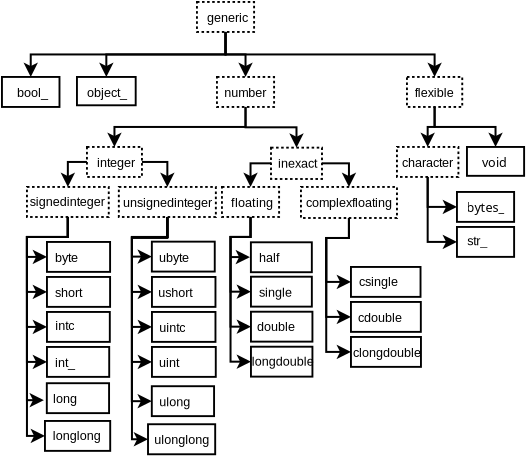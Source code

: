 <?xml version="1.0" encoding="UTF-8"?>
<dia:diagram xmlns:dia="http://www.lysator.liu.se/~alla/dia/">
  <dia:layer name="Background" visible="true" active="true">
    <dia:object type="Standard - Box" version="0" id="O0">
      <dia:attribute name="obj_pos">
        <dia:point val="11.5,2.25"/>
      </dia:attribute>
      <dia:attribute name="obj_bb">
        <dia:rectangle val="11.452,2.202;14.405,3.798"/>
      </dia:attribute>
      <dia:attribute name="elem_corner">
        <dia:point val="11.5,2.25"/>
      </dia:attribute>
      <dia:attribute name="elem_width">
        <dia:real val="2.857"/>
      </dia:attribute>
      <dia:attribute name="elem_height">
        <dia:real val="1.5"/>
      </dia:attribute>
      <dia:attribute name="border_width">
        <dia:real val="0.095"/>
      </dia:attribute>
      <dia:attribute name="show_background">
        <dia:boolean val="false"/>
      </dia:attribute>
      <dia:attribute name="line_style">
        <dia:enum val="1"/>
      </dia:attribute>
      <dia:attribute name="dashlength">
        <dia:real val="0.127"/>
      </dia:attribute>
    </dia:object>
    <dia:object type="Standard - Text" version="1" id="O1">
      <dia:attribute name="obj_pos">
        <dia:point val="12,3.25"/>
      </dia:attribute>
      <dia:attribute name="obj_bb">
        <dia:rectangle val="12,2.578;14.065,3.42"/>
      </dia:attribute>
      <dia:attribute name="text">
        <dia:composite type="text">
          <dia:attribute name="string">
            <dia:string>#generic#</dia:string>
          </dia:attribute>
          <dia:attribute name="font">
            <dia:font family="arial" style="0" name="Helvetica"/>
          </dia:attribute>
          <dia:attribute name="height">
            <dia:real val="0.787"/>
          </dia:attribute>
          <dia:attribute name="pos">
            <dia:point val="12,3.25"/>
          </dia:attribute>
          <dia:attribute name="color">
            <dia:color val="#000000"/>
          </dia:attribute>
          <dia:attribute name="alignment">
            <dia:enum val="0"/>
          </dia:attribute>
        </dia:composite>
      </dia:attribute>
      <dia:attribute name="valign">
        <dia:enum val="3"/>
      </dia:attribute>
    </dia:object>
    <dia:object type="Standard - Box" version="0" id="O2">
      <dia:attribute name="obj_pos">
        <dia:point val="12.5,6"/>
      </dia:attribute>
      <dia:attribute name="obj_bb">
        <dia:rectangle val="12.452,5.952;15.405,7.548"/>
      </dia:attribute>
      <dia:attribute name="elem_corner">
        <dia:point val="12.5,6"/>
      </dia:attribute>
      <dia:attribute name="elem_width">
        <dia:real val="2.857"/>
      </dia:attribute>
      <dia:attribute name="elem_height">
        <dia:real val="1.5"/>
      </dia:attribute>
      <dia:attribute name="border_width">
        <dia:real val="0.095"/>
      </dia:attribute>
      <dia:attribute name="show_background">
        <dia:boolean val="false"/>
      </dia:attribute>
      <dia:attribute name="line_style">
        <dia:enum val="1"/>
      </dia:attribute>
      <dia:attribute name="dashlength">
        <dia:real val="0.127"/>
      </dia:attribute>
    </dia:object>
    <dia:object type="Standard - Text" version="1" id="O3">
      <dia:attribute name="obj_pos">
        <dia:point val="12.863,7"/>
      </dia:attribute>
      <dia:attribute name="obj_bb">
        <dia:rectangle val="12.863,6.327;14.998,7.17"/>
      </dia:attribute>
      <dia:attribute name="text">
        <dia:composite type="text">
          <dia:attribute name="string">
            <dia:string>#number#</dia:string>
          </dia:attribute>
          <dia:attribute name="font">
            <dia:font family="arial" style="0" name="Helvetica"/>
          </dia:attribute>
          <dia:attribute name="height">
            <dia:real val="0.787"/>
          </dia:attribute>
          <dia:attribute name="pos">
            <dia:point val="12.863,7"/>
          </dia:attribute>
          <dia:attribute name="color">
            <dia:color val="#000000"/>
          </dia:attribute>
          <dia:attribute name="alignment">
            <dia:enum val="0"/>
          </dia:attribute>
        </dia:composite>
      </dia:attribute>
      <dia:attribute name="valign">
        <dia:enum val="3"/>
      </dia:attribute>
    </dia:object>
    <dia:object type="Standard - Box" version="0" id="O4">
      <dia:attribute name="obj_pos">
        <dia:point val="22,6"/>
      </dia:attribute>
      <dia:attribute name="obj_bb">
        <dia:rectangle val="21.952,5.952;24.813,7.548"/>
      </dia:attribute>
      <dia:attribute name="elem_corner">
        <dia:point val="22,6"/>
      </dia:attribute>
      <dia:attribute name="elem_width">
        <dia:real val="2.765"/>
      </dia:attribute>
      <dia:attribute name="elem_height">
        <dia:real val="1.5"/>
      </dia:attribute>
      <dia:attribute name="border_width">
        <dia:real val="0.095"/>
      </dia:attribute>
      <dia:attribute name="show_background">
        <dia:boolean val="false"/>
      </dia:attribute>
      <dia:attribute name="line_style">
        <dia:enum val="1"/>
      </dia:attribute>
      <dia:attribute name="dashlength">
        <dia:real val="0.127"/>
      </dia:attribute>
    </dia:object>
    <dia:object type="Standard - Box" version="0" id="O5">
      <dia:attribute name="obj_pos">
        <dia:point val="21.5,9.5"/>
      </dia:attribute>
      <dia:attribute name="obj_bb">
        <dia:rectangle val="21.452,9.452;24.62,11.048"/>
      </dia:attribute>
      <dia:attribute name="elem_corner">
        <dia:point val="21.5,9.5"/>
      </dia:attribute>
      <dia:attribute name="elem_width">
        <dia:real val="3.073"/>
      </dia:attribute>
      <dia:attribute name="elem_height">
        <dia:real val="1.5"/>
      </dia:attribute>
      <dia:attribute name="border_width">
        <dia:real val="0.095"/>
      </dia:attribute>
      <dia:attribute name="show_background">
        <dia:boolean val="false"/>
      </dia:attribute>
      <dia:attribute name="line_style">
        <dia:enum val="1"/>
      </dia:attribute>
      <dia:attribute name="dashlength">
        <dia:real val="0.127"/>
      </dia:attribute>
    </dia:object>
    <dia:object type="Standard - Box" version="0" id="O6">
      <dia:attribute name="obj_pos">
        <dia:point val="25,9.5"/>
      </dia:attribute>
      <dia:attribute name="obj_bb">
        <dia:rectangle val="24.952,9.452;27.905,10.992"/>
      </dia:attribute>
      <dia:attribute name="elem_corner">
        <dia:point val="25,9.5"/>
      </dia:attribute>
      <dia:attribute name="elem_width">
        <dia:real val="2.858"/>
      </dia:attribute>
      <dia:attribute name="elem_height">
        <dia:real val="1.444"/>
      </dia:attribute>
      <dia:attribute name="border_width">
        <dia:real val="0.095"/>
      </dia:attribute>
      <dia:attribute name="show_background">
        <dia:boolean val="false"/>
      </dia:attribute>
    </dia:object>
    <dia:object type="Standard - Box" version="0" id="O7">
      <dia:attribute name="obj_pos">
        <dia:point val="6,9.5"/>
      </dia:attribute>
      <dia:attribute name="obj_bb">
        <dia:rectangle val="5.952,9.452;8.798,11.048"/>
      </dia:attribute>
      <dia:attribute name="elem_corner">
        <dia:point val="6,9.5"/>
      </dia:attribute>
      <dia:attribute name="elem_width">
        <dia:real val="2.75"/>
      </dia:attribute>
      <dia:attribute name="elem_height">
        <dia:real val="1.5"/>
      </dia:attribute>
      <dia:attribute name="border_width">
        <dia:real val="0.095"/>
      </dia:attribute>
      <dia:attribute name="show_background">
        <dia:boolean val="false"/>
      </dia:attribute>
      <dia:attribute name="line_style">
        <dia:enum val="1"/>
      </dia:attribute>
      <dia:attribute name="dashlength">
        <dia:real val="0.127"/>
      </dia:attribute>
    </dia:object>
    <dia:object type="Standard - Box" version="0" id="O8">
      <dia:attribute name="obj_pos">
        <dia:point val="12.75,11.5"/>
      </dia:attribute>
      <dia:attribute name="obj_bb">
        <dia:rectangle val="12.702,11.452;15.655,13.048"/>
      </dia:attribute>
      <dia:attribute name="elem_corner">
        <dia:point val="12.75,11.5"/>
      </dia:attribute>
      <dia:attribute name="elem_width">
        <dia:real val="2.857"/>
      </dia:attribute>
      <dia:attribute name="elem_height">
        <dia:real val="1.5"/>
      </dia:attribute>
      <dia:attribute name="border_width">
        <dia:real val="0.095"/>
      </dia:attribute>
      <dia:attribute name="show_background">
        <dia:boolean val="false"/>
      </dia:attribute>
      <dia:attribute name="line_style">
        <dia:enum val="1"/>
      </dia:attribute>
      <dia:attribute name="dashlength">
        <dia:real val="0.127"/>
      </dia:attribute>
    </dia:object>
    <dia:object type="Standard - Box" version="0" id="O9">
      <dia:attribute name="obj_pos">
        <dia:point val="16.7,11.5"/>
      </dia:attribute>
      <dia:attribute name="obj_bb">
        <dia:rectangle val="16.652,11.452;21.548,13.1"/>
      </dia:attribute>
      <dia:attribute name="elem_corner">
        <dia:point val="16.7,11.5"/>
      </dia:attribute>
      <dia:attribute name="elem_width">
        <dia:real val="4.801"/>
      </dia:attribute>
      <dia:attribute name="elem_height">
        <dia:real val="1.552"/>
      </dia:attribute>
      <dia:attribute name="border_width">
        <dia:real val="0.095"/>
      </dia:attribute>
      <dia:attribute name="show_background">
        <dia:boolean val="false"/>
      </dia:attribute>
      <dia:attribute name="line_style">
        <dia:enum val="1"/>
      </dia:attribute>
      <dia:attribute name="dashlength">
        <dia:real val="0.127"/>
      </dia:attribute>
    </dia:object>
    <dia:object type="Standard - Text" version="1" id="O10">
      <dia:attribute name="obj_pos">
        <dia:point val="22.385,7"/>
      </dia:attribute>
      <dia:attribute name="obj_bb">
        <dia:rectangle val="22.385,6.327;24.345,7.17"/>
      </dia:attribute>
      <dia:attribute name="text">
        <dia:composite type="text">
          <dia:attribute name="string">
            <dia:string>#flexible#</dia:string>
          </dia:attribute>
          <dia:attribute name="font">
            <dia:font family="arial" style="0" name="Helvetica"/>
          </dia:attribute>
          <dia:attribute name="height">
            <dia:real val="0.787"/>
          </dia:attribute>
          <dia:attribute name="pos">
            <dia:point val="22.385,7"/>
          </dia:attribute>
          <dia:attribute name="color">
            <dia:color val="#000000"/>
          </dia:attribute>
          <dia:attribute name="alignment">
            <dia:enum val="0"/>
          </dia:attribute>
        </dia:composite>
      </dia:attribute>
      <dia:attribute name="valign">
        <dia:enum val="3"/>
      </dia:attribute>
    </dia:object>
    <dia:object type="Standard - Text" version="1" id="O11">
      <dia:attribute name="obj_pos">
        <dia:point val="6.5,10.5"/>
      </dia:attribute>
      <dia:attribute name="obj_bb">
        <dia:rectangle val="6.5,9.828;8.425,10.67"/>
      </dia:attribute>
      <dia:attribute name="text">
        <dia:composite type="text">
          <dia:attribute name="string">
            <dia:string>#integer#</dia:string>
          </dia:attribute>
          <dia:attribute name="font">
            <dia:font family="arial" style="0" name="Helvetica"/>
          </dia:attribute>
          <dia:attribute name="height">
            <dia:real val="0.787"/>
          </dia:attribute>
          <dia:attribute name="pos">
            <dia:point val="6.5,10.5"/>
          </dia:attribute>
          <dia:attribute name="color">
            <dia:color val="#000000"/>
          </dia:attribute>
          <dia:attribute name="alignment">
            <dia:enum val="0"/>
          </dia:attribute>
        </dia:composite>
      </dia:attribute>
      <dia:attribute name="valign">
        <dia:enum val="3"/>
      </dia:attribute>
    </dia:object>
    <dia:object type="Standard - Text" version="1" id="O12">
      <dia:attribute name="obj_pos">
        <dia:point val="13.204,12.5"/>
      </dia:attribute>
      <dia:attribute name="obj_bb">
        <dia:rectangle val="13.204,11.825;15.244,12.672"/>
      </dia:attribute>
      <dia:attribute name="text">
        <dia:composite type="text">
          <dia:attribute name="string">
            <dia:string>#floating#</dia:string>
          </dia:attribute>
          <dia:attribute name="font">
            <dia:font family="arial" style="0" name="Helvetica"/>
          </dia:attribute>
          <dia:attribute name="height">
            <dia:real val="0.79"/>
          </dia:attribute>
          <dia:attribute name="pos">
            <dia:point val="13.204,12.5"/>
          </dia:attribute>
          <dia:attribute name="color">
            <dia:color val="#000000"/>
          </dia:attribute>
          <dia:attribute name="alignment">
            <dia:enum val="0"/>
          </dia:attribute>
        </dia:composite>
      </dia:attribute>
      <dia:attribute name="valign">
        <dia:enum val="3"/>
      </dia:attribute>
    </dia:object>
    <dia:object type="Standard - Text" version="1" id="O13">
      <dia:attribute name="obj_pos">
        <dia:point val="16.95,12.5"/>
      </dia:attribute>
      <dia:attribute name="obj_bb">
        <dia:rectangle val="16.95,11.828;21.325,12.67"/>
      </dia:attribute>
      <dia:attribute name="text">
        <dia:composite type="text">
          <dia:attribute name="string">
            <dia:string>#complexfloating#</dia:string>
          </dia:attribute>
          <dia:attribute name="font">
            <dia:font family="arial" style="0" name="Helvetica"/>
          </dia:attribute>
          <dia:attribute name="height">
            <dia:real val="0.787"/>
          </dia:attribute>
          <dia:attribute name="pos">
            <dia:point val="16.95,12.5"/>
          </dia:attribute>
          <dia:attribute name="color">
            <dia:color val="#000000"/>
          </dia:attribute>
          <dia:attribute name="alignment">
            <dia:enum val="0"/>
          </dia:attribute>
        </dia:composite>
      </dia:attribute>
      <dia:attribute name="valign">
        <dia:enum val="3"/>
      </dia:attribute>
    </dia:object>
    <dia:object type="Standard - Text" version="1" id="O14">
      <dia:attribute name="obj_pos">
        <dia:point val="25.75,10.5"/>
      </dia:attribute>
      <dia:attribute name="obj_bb">
        <dia:rectangle val="25.75,9.828;26.905,10.67"/>
      </dia:attribute>
      <dia:attribute name="text">
        <dia:composite type="text">
          <dia:attribute name="string">
            <dia:string>#void#</dia:string>
          </dia:attribute>
          <dia:attribute name="font">
            <dia:font family="sans" style="0" name="Helvetica"/>
          </dia:attribute>
          <dia:attribute name="height">
            <dia:real val="0.787"/>
          </dia:attribute>
          <dia:attribute name="pos">
            <dia:point val="25.75,10.5"/>
          </dia:attribute>
          <dia:attribute name="color">
            <dia:color val="#000000"/>
          </dia:attribute>
          <dia:attribute name="alignment">
            <dia:enum val="0"/>
          </dia:attribute>
        </dia:composite>
      </dia:attribute>
      <dia:attribute name="valign">
        <dia:enum val="3"/>
      </dia:attribute>
    </dia:object>
    <dia:object type="Standard - Text" version="1" id="O15">
      <dia:attribute name="obj_pos">
        <dia:point val="21.75,10.5"/>
      </dia:attribute>
      <dia:attribute name="obj_bb">
        <dia:rectangle val="21.75,9.828;24.375,10.67"/>
      </dia:attribute>
      <dia:attribute name="text">
        <dia:composite type="text">
          <dia:attribute name="string">
            <dia:string>#character#</dia:string>
          </dia:attribute>
          <dia:attribute name="font">
            <dia:font family="arial" style="0" name="Helvetica"/>
          </dia:attribute>
          <dia:attribute name="height">
            <dia:real val="0.787"/>
          </dia:attribute>
          <dia:attribute name="pos">
            <dia:point val="21.75,10.5"/>
          </dia:attribute>
          <dia:attribute name="color">
            <dia:color val="#000000"/>
          </dia:attribute>
          <dia:attribute name="alignment">
            <dia:enum val="0"/>
          </dia:attribute>
        </dia:composite>
      </dia:attribute>
      <dia:attribute name="valign">
        <dia:enum val="3"/>
      </dia:attribute>
    </dia:object>
    <dia:object type="Standard - Box" version="0" id="O16">
      <dia:attribute name="obj_pos">
        <dia:point val="5.5,6"/>
      </dia:attribute>
      <dia:attribute name="obj_bb">
        <dia:rectangle val="5.452,5.952;8.485,7.465"/>
      </dia:attribute>
      <dia:attribute name="elem_corner">
        <dia:point val="5.5,6"/>
      </dia:attribute>
      <dia:attribute name="elem_width">
        <dia:real val="2.937"/>
      </dia:attribute>
      <dia:attribute name="elem_height">
        <dia:real val="1.417"/>
      </dia:attribute>
      <dia:attribute name="border_width">
        <dia:real val="0.095"/>
      </dia:attribute>
      <dia:attribute name="show_background">
        <dia:boolean val="false"/>
      </dia:attribute>
    </dia:object>
    <dia:object type="Standard - Text" version="1" id="O17">
      <dia:attribute name="obj_pos">
        <dia:point val="6,7"/>
      </dia:attribute>
      <dia:attribute name="obj_bb">
        <dia:rectangle val="6,6.327;7.995,7.17"/>
      </dia:attribute>
      <dia:attribute name="text">
        <dia:composite type="text">
          <dia:attribute name="string">
            <dia:string>#object_#</dia:string>
          </dia:attribute>
          <dia:attribute name="font">
            <dia:font family="arial" style="0" name="Helvetica"/>
          </dia:attribute>
          <dia:attribute name="height">
            <dia:real val="0.787"/>
          </dia:attribute>
          <dia:attribute name="pos">
            <dia:point val="6,7"/>
          </dia:attribute>
          <dia:attribute name="color">
            <dia:color val="#000000"/>
          </dia:attribute>
          <dia:attribute name="alignment">
            <dia:enum val="0"/>
          </dia:attribute>
        </dia:composite>
      </dia:attribute>
      <dia:attribute name="valign">
        <dia:enum val="3"/>
      </dia:attribute>
    </dia:object>
    <dia:object type="Standard - Box" version="0" id="O18">
      <dia:attribute name="obj_pos">
        <dia:point val="1.75,6"/>
      </dia:attribute>
      <dia:attribute name="obj_bb">
        <dia:rectangle val="1.702,5.952;4.675,7.548"/>
      </dia:attribute>
      <dia:attribute name="elem_corner">
        <dia:point val="1.75,6"/>
      </dia:attribute>
      <dia:attribute name="elem_width">
        <dia:real val="2.877"/>
      </dia:attribute>
      <dia:attribute name="elem_height">
        <dia:real val="1.5"/>
      </dia:attribute>
      <dia:attribute name="border_width">
        <dia:real val="0.095"/>
      </dia:attribute>
      <dia:attribute name="show_background">
        <dia:boolean val="false"/>
      </dia:attribute>
    </dia:object>
    <dia:object type="Standard - Text" version="1" id="O19">
      <dia:attribute name="obj_pos">
        <dia:point val="2.503,7"/>
      </dia:attribute>
      <dia:attribute name="obj_bb">
        <dia:rectangle val="2.503,6.325;4.018,7.173"/>
      </dia:attribute>
      <dia:attribute name="text">
        <dia:composite type="text">
          <dia:attribute name="string">
            <dia:string>#bool_#</dia:string>
          </dia:attribute>
          <dia:attribute name="font">
            <dia:font family="arial" style="0" name="Helvetica"/>
          </dia:attribute>
          <dia:attribute name="height">
            <dia:real val="0.79"/>
          </dia:attribute>
          <dia:attribute name="pos">
            <dia:point val="2.503,7"/>
          </dia:attribute>
          <dia:attribute name="color">
            <dia:color val="#000000"/>
          </dia:attribute>
          <dia:attribute name="alignment">
            <dia:enum val="0"/>
          </dia:attribute>
        </dia:composite>
      </dia:attribute>
      <dia:attribute name="valign">
        <dia:enum val="3"/>
      </dia:attribute>
    </dia:object>
    <dia:object type="Standard - ZigZagLine" version="1" id="O20">
      <dia:attribute name="obj_pos">
        <dia:point val="12.929,3.75"/>
      </dia:attribute>
      <dia:attribute name="obj_bb">
        <dia:rectangle val="6.607,3.7;12.979,6.112"/>
      </dia:attribute>
      <dia:attribute name="orth_points">
        <dia:point val="12.929,3.75"/>
        <dia:point val="12.929,4.875"/>
        <dia:point val="6.969,4.875"/>
        <dia:point val="6.969,6"/>
      </dia:attribute>
      <dia:attribute name="orth_orient">
        <dia:enum val="1"/>
        <dia:enum val="0"/>
        <dia:enum val="1"/>
      </dia:attribute>
      <dia:attribute name="autorouting">
        <dia:boolean val="false"/>
      </dia:attribute>
      <dia:attribute name="end_arrow">
        <dia:enum val="22"/>
      </dia:attribute>
      <dia:attribute name="end_arrow_length">
        <dia:real val="0.5"/>
      </dia:attribute>
      <dia:attribute name="end_arrow_width">
        <dia:real val="0.5"/>
      </dia:attribute>
      <dia:connections>
        <dia:connection handle="0" to="O0" connection="6"/>
        <dia:connection handle="1" to="O16" connection="1"/>
      </dia:connections>
    </dia:object>
    <dia:object type="Standard - ZigZagLine" version="1" id="O21">
      <dia:attribute name="obj_pos">
        <dia:point val="12.929,3.75"/>
      </dia:attribute>
      <dia:attribute name="obj_bb">
        <dia:rectangle val="2.827,3.7;12.979,6.112"/>
      </dia:attribute>
      <dia:attribute name="orth_points">
        <dia:point val="12.929,3.75"/>
        <dia:point val="12.929,4.875"/>
        <dia:point val="3.189,4.875"/>
        <dia:point val="3.189,6"/>
      </dia:attribute>
      <dia:attribute name="orth_orient">
        <dia:enum val="1"/>
        <dia:enum val="0"/>
        <dia:enum val="1"/>
      </dia:attribute>
      <dia:attribute name="autorouting">
        <dia:boolean val="false"/>
      </dia:attribute>
      <dia:attribute name="end_arrow">
        <dia:enum val="22"/>
      </dia:attribute>
      <dia:attribute name="end_arrow_length">
        <dia:real val="0.5"/>
      </dia:attribute>
      <dia:attribute name="end_arrow_width">
        <dia:real val="0.5"/>
      </dia:attribute>
      <dia:connections>
        <dia:connection handle="0" to="O0" connection="6"/>
        <dia:connection handle="1" to="O18" connection="1"/>
      </dia:connections>
    </dia:object>
    <dia:object type="Standard - ZigZagLine" version="1" id="O22">
      <dia:attribute name="obj_pos">
        <dia:point val="12.929,3.75"/>
      </dia:attribute>
      <dia:attribute name="obj_bb">
        <dia:rectangle val="12.879,3.7;14.291,6.112"/>
      </dia:attribute>
      <dia:attribute name="orth_points">
        <dia:point val="12.929,3.75"/>
        <dia:point val="12.929,4.875"/>
        <dia:point val="13.929,4.875"/>
        <dia:point val="13.929,6"/>
      </dia:attribute>
      <dia:attribute name="orth_orient">
        <dia:enum val="1"/>
        <dia:enum val="0"/>
        <dia:enum val="1"/>
      </dia:attribute>
      <dia:attribute name="autorouting">
        <dia:boolean val="false"/>
      </dia:attribute>
      <dia:attribute name="end_arrow">
        <dia:enum val="22"/>
      </dia:attribute>
      <dia:attribute name="end_arrow_length">
        <dia:real val="0.5"/>
      </dia:attribute>
      <dia:attribute name="end_arrow_width">
        <dia:real val="0.5"/>
      </dia:attribute>
      <dia:connections>
        <dia:connection handle="0" to="O0" connection="6"/>
        <dia:connection handle="1" to="O2" connection="1"/>
      </dia:connections>
    </dia:object>
    <dia:object type="Standard - ZigZagLine" version="1" id="O23">
      <dia:attribute name="obj_pos">
        <dia:point val="12.929,3.75"/>
      </dia:attribute>
      <dia:attribute name="obj_bb">
        <dia:rectangle val="12.879,3.7;23.744,6.112"/>
      </dia:attribute>
      <dia:attribute name="orth_points">
        <dia:point val="12.929,3.75"/>
        <dia:point val="12.929,4.875"/>
        <dia:point val="23.383,4.875"/>
        <dia:point val="23.383,6"/>
      </dia:attribute>
      <dia:attribute name="orth_orient">
        <dia:enum val="1"/>
        <dia:enum val="0"/>
        <dia:enum val="1"/>
      </dia:attribute>
      <dia:attribute name="autorouting">
        <dia:boolean val="false"/>
      </dia:attribute>
      <dia:attribute name="end_arrow">
        <dia:enum val="22"/>
      </dia:attribute>
      <dia:attribute name="end_arrow_length">
        <dia:real val="0.5"/>
      </dia:attribute>
      <dia:attribute name="end_arrow_width">
        <dia:real val="0.5"/>
      </dia:attribute>
      <dia:connections>
        <dia:connection handle="0" to="O0" connection="6"/>
        <dia:connection handle="1" to="O4" connection="1"/>
      </dia:connections>
    </dia:object>
    <dia:object type="Standard - ZigZagLine" version="1" id="O24">
      <dia:attribute name="obj_pos">
        <dia:point val="23.383,7.5"/>
      </dia:attribute>
      <dia:attribute name="obj_bb">
        <dia:rectangle val="23.332,7.45;26.791,9.612"/>
      </dia:attribute>
      <dia:attribute name="orth_points">
        <dia:point val="23.383,7.5"/>
        <dia:point val="23.383,8.5"/>
        <dia:point val="26.429,8.5"/>
        <dia:point val="26.429,9.5"/>
      </dia:attribute>
      <dia:attribute name="orth_orient">
        <dia:enum val="1"/>
        <dia:enum val="0"/>
        <dia:enum val="1"/>
      </dia:attribute>
      <dia:attribute name="autorouting">
        <dia:boolean val="false"/>
      </dia:attribute>
      <dia:attribute name="end_arrow">
        <dia:enum val="22"/>
      </dia:attribute>
      <dia:attribute name="end_arrow_length">
        <dia:real val="0.5"/>
      </dia:attribute>
      <dia:attribute name="end_arrow_width">
        <dia:real val="0.5"/>
      </dia:attribute>
      <dia:connections>
        <dia:connection handle="0" to="O4" connection="6"/>
        <dia:connection handle="1" to="O6" connection="1"/>
      </dia:connections>
    </dia:object>
    <dia:object type="Standard - ZigZagLine" version="1" id="O25">
      <dia:attribute name="obj_pos">
        <dia:point val="13.929,7.5"/>
      </dia:attribute>
      <dia:attribute name="obj_bb">
        <dia:rectangle val="7.013,7.45;13.979,9.612"/>
      </dia:attribute>
      <dia:attribute name="orth_points">
        <dia:point val="13.929,7.5"/>
        <dia:point val="13.929,8.5"/>
        <dia:point val="7.375,8.5"/>
        <dia:point val="7.375,9.5"/>
      </dia:attribute>
      <dia:attribute name="orth_orient">
        <dia:enum val="1"/>
        <dia:enum val="0"/>
        <dia:enum val="1"/>
      </dia:attribute>
      <dia:attribute name="autorouting">
        <dia:boolean val="false"/>
      </dia:attribute>
      <dia:attribute name="end_arrow">
        <dia:enum val="22"/>
      </dia:attribute>
      <dia:attribute name="end_arrow_length">
        <dia:real val="0.5"/>
      </dia:attribute>
      <dia:attribute name="end_arrow_width">
        <dia:real val="0.5"/>
      </dia:attribute>
      <dia:connections>
        <dia:connection handle="0" to="O2" connection="6"/>
        <dia:connection handle="1" to="O7" connection="1"/>
      </dia:connections>
    </dia:object>
    <dia:object type="Standard - ZigZagLine" version="1" id="O26">
      <dia:attribute name="obj_pos">
        <dia:point val="23.383,7.5"/>
      </dia:attribute>
      <dia:attribute name="obj_bb">
        <dia:rectangle val="22.674,7.45;23.433,9.612"/>
      </dia:attribute>
      <dia:attribute name="orth_points">
        <dia:point val="23.383,7.5"/>
        <dia:point val="23.383,8.5"/>
        <dia:point val="23.036,8.5"/>
        <dia:point val="23.036,9.5"/>
      </dia:attribute>
      <dia:attribute name="orth_orient">
        <dia:enum val="1"/>
        <dia:enum val="0"/>
        <dia:enum val="1"/>
      </dia:attribute>
      <dia:attribute name="autorouting">
        <dia:boolean val="false"/>
      </dia:attribute>
      <dia:attribute name="end_arrow">
        <dia:enum val="22"/>
      </dia:attribute>
      <dia:attribute name="end_arrow_length">
        <dia:real val="0.5"/>
      </dia:attribute>
      <dia:attribute name="end_arrow_width">
        <dia:real val="0.5"/>
      </dia:attribute>
      <dia:connections>
        <dia:connection handle="0" to="O4" connection="6"/>
        <dia:connection handle="1" to="O5" connection="1"/>
      </dia:connections>
    </dia:object>
    <dia:object type="Standard - Box" version="0" id="O27">
      <dia:attribute name="obj_pos">
        <dia:point val="3,11.5"/>
      </dia:attribute>
      <dia:attribute name="obj_bb">
        <dia:rectangle val="2.952,11.452;7.137,13.05"/>
      </dia:attribute>
      <dia:attribute name="elem_corner">
        <dia:point val="3,11.5"/>
      </dia:attribute>
      <dia:attribute name="elem_width">
        <dia:real val="4.09"/>
      </dia:attribute>
      <dia:attribute name="elem_height">
        <dia:real val="1.502"/>
      </dia:attribute>
      <dia:attribute name="border_width">
        <dia:real val="0.095"/>
      </dia:attribute>
      <dia:attribute name="show_background">
        <dia:boolean val="false"/>
      </dia:attribute>
      <dia:attribute name="line_style">
        <dia:enum val="1"/>
      </dia:attribute>
      <dia:attribute name="dashlength">
        <dia:real val="0.127"/>
      </dia:attribute>
    </dia:object>
    <dia:object type="Standard - Box" version="0" id="O28">
      <dia:attribute name="obj_pos">
        <dia:point val="7.594,11.5"/>
      </dia:attribute>
      <dia:attribute name="obj_bb">
        <dia:rectangle val="7.546,11.452;12.493,13.05"/>
      </dia:attribute>
      <dia:attribute name="elem_corner">
        <dia:point val="7.594,11.5"/>
      </dia:attribute>
      <dia:attribute name="elem_width">
        <dia:real val="4.851"/>
      </dia:attribute>
      <dia:attribute name="elem_height">
        <dia:real val="1.502"/>
      </dia:attribute>
      <dia:attribute name="border_width">
        <dia:real val="0.095"/>
      </dia:attribute>
      <dia:attribute name="show_background">
        <dia:boolean val="false"/>
      </dia:attribute>
      <dia:attribute name="line_style">
        <dia:enum val="1"/>
      </dia:attribute>
      <dia:attribute name="dashlength">
        <dia:real val="0.127"/>
      </dia:attribute>
    </dia:object>
    <dia:object type="Standard - Box" version="0" id="O29">
      <dia:attribute name="obj_pos">
        <dia:point val="14.2,15.988"/>
      </dia:attribute>
      <dia:attribute name="obj_bb">
        <dia:rectangle val="14.152,15.94;17.292,17.531"/>
      </dia:attribute>
      <dia:attribute name="elem_corner">
        <dia:point val="14.2,15.988"/>
      </dia:attribute>
      <dia:attribute name="elem_width">
        <dia:real val="3.045"/>
      </dia:attribute>
      <dia:attribute name="elem_height">
        <dia:real val="1.496"/>
      </dia:attribute>
      <dia:attribute name="border_width">
        <dia:real val="0.095"/>
      </dia:attribute>
      <dia:attribute name="show_background">
        <dia:boolean val="false"/>
      </dia:attribute>
    </dia:object>
    <dia:object type="Standard - Box" version="0" id="O30">
      <dia:attribute name="obj_pos">
        <dia:point val="14.2,17.738"/>
      </dia:attribute>
      <dia:attribute name="obj_bb">
        <dia:rectangle val="14.152,17.69;17.322,19.281"/>
      </dia:attribute>
      <dia:attribute name="elem_corner">
        <dia:point val="14.2,17.738"/>
      </dia:attribute>
      <dia:attribute name="elem_width">
        <dia:real val="3.074"/>
      </dia:attribute>
      <dia:attribute name="elem_height">
        <dia:real val="1.496"/>
      </dia:attribute>
      <dia:attribute name="border_width">
        <dia:real val="0.095"/>
      </dia:attribute>
      <dia:attribute name="show_background">
        <dia:boolean val="false"/>
      </dia:attribute>
    </dia:object>
    <dia:object type="Standard - Box" version="0" id="O31">
      <dia:attribute name="obj_pos">
        <dia:point val="14.2,19.488"/>
      </dia:attribute>
      <dia:attribute name="obj_bb">
        <dia:rectangle val="14.152,19.44;17.322,21.031"/>
      </dia:attribute>
      <dia:attribute name="elem_corner">
        <dia:point val="14.2,19.488"/>
      </dia:attribute>
      <dia:attribute name="elem_width">
        <dia:real val="3.074"/>
      </dia:attribute>
      <dia:attribute name="elem_height">
        <dia:real val="1.496"/>
      </dia:attribute>
      <dia:attribute name="border_width">
        <dia:real val="0.095"/>
      </dia:attribute>
      <dia:attribute name="show_background">
        <dia:boolean val="false"/>
      </dia:attribute>
    </dia:object>
    <dia:object type="Standard - Text" version="1" id="O32">
      <dia:attribute name="obj_pos">
        <dia:point val="3.135,12.45"/>
      </dia:attribute>
      <dia:attribute name="obj_bb">
        <dia:rectangle val="3.135,11.777;6.915,12.62"/>
      </dia:attribute>
      <dia:attribute name="text">
        <dia:composite type="text">
          <dia:attribute name="string">
            <dia:string>#signedinteger#</dia:string>
          </dia:attribute>
          <dia:attribute name="font">
            <dia:font family="arial" style="0" name="Helvetica"/>
          </dia:attribute>
          <dia:attribute name="height">
            <dia:real val="0.787"/>
          </dia:attribute>
          <dia:attribute name="pos">
            <dia:point val="3.135,12.45"/>
          </dia:attribute>
          <dia:attribute name="color">
            <dia:color val="#000000"/>
          </dia:attribute>
          <dia:attribute name="alignment">
            <dia:enum val="0"/>
          </dia:attribute>
        </dia:composite>
      </dia:attribute>
      <dia:attribute name="valign">
        <dia:enum val="3"/>
      </dia:attribute>
    </dia:object>
    <dia:object type="Standard - Text" version="1" id="O33">
      <dia:attribute name="obj_pos">
        <dia:point val="7.807,12.502"/>
      </dia:attribute>
      <dia:attribute name="obj_bb">
        <dia:rectangle val="7.807,11.83;12.287,12.672"/>
      </dia:attribute>
      <dia:attribute name="text">
        <dia:composite type="text">
          <dia:attribute name="string">
            <dia:string>#unsignedinteger#</dia:string>
          </dia:attribute>
          <dia:attribute name="font">
            <dia:font family="arial" style="0" name="Helvetica"/>
          </dia:attribute>
          <dia:attribute name="height">
            <dia:real val="0.787"/>
          </dia:attribute>
          <dia:attribute name="pos">
            <dia:point val="7.807,12.502"/>
          </dia:attribute>
          <dia:attribute name="color">
            <dia:color val="#000000"/>
          </dia:attribute>
          <dia:attribute name="alignment">
            <dia:enum val="0"/>
          </dia:attribute>
        </dia:composite>
      </dia:attribute>
      <dia:attribute name="valign">
        <dia:enum val="3"/>
      </dia:attribute>
    </dia:object>
    <dia:object type="Standard - Box" version="0" id="O34">
      <dia:attribute name="obj_pos">
        <dia:point val="4,14.25"/>
      </dia:attribute>
      <dia:attribute name="obj_bb">
        <dia:rectangle val="3.952,14.202;7.205,15.794"/>
      </dia:attribute>
      <dia:attribute name="elem_corner">
        <dia:point val="4,14.25"/>
      </dia:attribute>
      <dia:attribute name="elem_width">
        <dia:real val="3.157"/>
      </dia:attribute>
      <dia:attribute name="elem_height">
        <dia:real val="1.496"/>
      </dia:attribute>
      <dia:attribute name="border_width">
        <dia:real val="0.095"/>
      </dia:attribute>
      <dia:attribute name="show_background">
        <dia:boolean val="false"/>
      </dia:attribute>
    </dia:object>
    <dia:object type="Standard - Box" version="0" id="O35">
      <dia:attribute name="obj_pos">
        <dia:point val="4,16"/>
      </dia:attribute>
      <dia:attribute name="obj_bb">
        <dia:rectangle val="3.952,15.952;7.205,17.544"/>
      </dia:attribute>
      <dia:attribute name="elem_corner">
        <dia:point val="4,16"/>
      </dia:attribute>
      <dia:attribute name="elem_width">
        <dia:real val="3.157"/>
      </dia:attribute>
      <dia:attribute name="elem_height">
        <dia:real val="1.496"/>
      </dia:attribute>
      <dia:attribute name="border_width">
        <dia:real val="0.095"/>
      </dia:attribute>
      <dia:attribute name="show_background">
        <dia:boolean val="false"/>
      </dia:attribute>
    </dia:object>
    <dia:object type="Standard - Box" version="0" id="O36">
      <dia:attribute name="obj_pos">
        <dia:point val="4,17.75"/>
      </dia:attribute>
      <dia:attribute name="obj_bb">
        <dia:rectangle val="3.952,17.702;7.19,19.294"/>
      </dia:attribute>
      <dia:attribute name="elem_corner">
        <dia:point val="4,17.75"/>
      </dia:attribute>
      <dia:attribute name="elem_width">
        <dia:real val="3.143"/>
      </dia:attribute>
      <dia:attribute name="elem_height">
        <dia:real val="1.496"/>
      </dia:attribute>
      <dia:attribute name="border_width">
        <dia:real val="0.095"/>
      </dia:attribute>
      <dia:attribute name="show_background">
        <dia:boolean val="false"/>
      </dia:attribute>
    </dia:object>
    <dia:object type="Standard - Box" version="0" id="O37">
      <dia:attribute name="obj_pos">
        <dia:point val="4,19.5"/>
      </dia:attribute>
      <dia:attribute name="obj_bb">
        <dia:rectangle val="3.952,19.452;7.16,21.044"/>
      </dia:attribute>
      <dia:attribute name="elem_corner">
        <dia:point val="4,19.5"/>
      </dia:attribute>
      <dia:attribute name="elem_width">
        <dia:real val="3.113"/>
      </dia:attribute>
      <dia:attribute name="elem_height">
        <dia:real val="1.496"/>
      </dia:attribute>
      <dia:attribute name="border_width">
        <dia:real val="0.095"/>
      </dia:attribute>
      <dia:attribute name="show_background">
        <dia:boolean val="false"/>
      </dia:attribute>
    </dia:object>
    <dia:object type="Standard - Box" version="0" id="O38">
      <dia:attribute name="obj_pos">
        <dia:point val="3.9,23.2"/>
      </dia:attribute>
      <dia:attribute name="obj_bb">
        <dia:rectangle val="3.852,23.152;7.21,24.744"/>
      </dia:attribute>
      <dia:attribute name="elem_corner">
        <dia:point val="3.9,23.2"/>
      </dia:attribute>
      <dia:attribute name="elem_width">
        <dia:real val="3.263"/>
      </dia:attribute>
      <dia:attribute name="elem_height">
        <dia:real val="1.496"/>
      </dia:attribute>
      <dia:attribute name="border_width">
        <dia:real val="0.095"/>
      </dia:attribute>
      <dia:attribute name="show_background">
        <dia:boolean val="false"/>
      </dia:attribute>
    </dia:object>
    <dia:object type="Standard - Text" version="1" id="O39">
      <dia:attribute name="obj_pos">
        <dia:point val="4.408,15.25"/>
      </dia:attribute>
      <dia:attribute name="obj_bb">
        <dia:rectangle val="4.408,14.578;5.598,15.42"/>
      </dia:attribute>
      <dia:attribute name="text">
        <dia:composite type="text">
          <dia:attribute name="string">
            <dia:string>#byte#</dia:string>
          </dia:attribute>
          <dia:attribute name="font">
            <dia:font family="arial" style="0" name="Helvetica"/>
          </dia:attribute>
          <dia:attribute name="height">
            <dia:real val="0.787"/>
          </dia:attribute>
          <dia:attribute name="pos">
            <dia:point val="4.408,15.25"/>
          </dia:attribute>
          <dia:attribute name="color">
            <dia:color val="#000000"/>
          </dia:attribute>
          <dia:attribute name="alignment">
            <dia:enum val="0"/>
          </dia:attribute>
        </dia:composite>
      </dia:attribute>
      <dia:attribute name="valign">
        <dia:enum val="3"/>
      </dia:attribute>
    </dia:object>
    <dia:object type="Standard - Text" version="1" id="O40">
      <dia:attribute name="obj_pos">
        <dia:point val="4.408,17"/>
      </dia:attribute>
      <dia:attribute name="obj_bb">
        <dia:rectangle val="4.408,16.328;5.808,17.17"/>
      </dia:attribute>
      <dia:attribute name="text">
        <dia:composite type="text">
          <dia:attribute name="string">
            <dia:string>#short#</dia:string>
          </dia:attribute>
          <dia:attribute name="font">
            <dia:font family="arial" style="0" name="Helvetica"/>
          </dia:attribute>
          <dia:attribute name="height">
            <dia:real val="0.787"/>
          </dia:attribute>
          <dia:attribute name="pos">
            <dia:point val="4.408,17"/>
          </dia:attribute>
          <dia:attribute name="color">
            <dia:color val="#000000"/>
          </dia:attribute>
          <dia:attribute name="alignment">
            <dia:enum val="0"/>
          </dia:attribute>
        </dia:composite>
      </dia:attribute>
      <dia:attribute name="valign">
        <dia:enum val="3"/>
      </dia:attribute>
    </dia:object>
    <dia:object type="Standard - Text" version="1" id="O41">
      <dia:attribute name="obj_pos">
        <dia:point val="4.409,18.65"/>
      </dia:attribute>
      <dia:attribute name="obj_bb">
        <dia:rectangle val="4.409,17.977;5.389,18.82"/>
      </dia:attribute>
      <dia:attribute name="text">
        <dia:composite type="text">
          <dia:attribute name="string">
            <dia:string>#intc#</dia:string>
          </dia:attribute>
          <dia:attribute name="font">
            <dia:font family="arial" style="0" name="Helvetica"/>
          </dia:attribute>
          <dia:attribute name="height">
            <dia:real val="0.787"/>
          </dia:attribute>
          <dia:attribute name="pos">
            <dia:point val="4.409,18.65"/>
          </dia:attribute>
          <dia:attribute name="color">
            <dia:color val="#000000"/>
          </dia:attribute>
          <dia:attribute name="alignment">
            <dia:enum val="0"/>
          </dia:attribute>
        </dia:composite>
      </dia:attribute>
      <dia:attribute name="valign">
        <dia:enum val="3"/>
      </dia:attribute>
    </dia:object>
    <dia:object type="Standard - Text" version="1" id="O42">
      <dia:attribute name="obj_pos">
        <dia:point val="4.403,20.5"/>
      </dia:attribute>
      <dia:attribute name="obj_bb">
        <dia:rectangle val="4.403,19.828;5.383,20.67"/>
      </dia:attribute>
      <dia:attribute name="text">
        <dia:composite type="text">
          <dia:attribute name="string">
            <dia:string>#int_#</dia:string>
          </dia:attribute>
          <dia:attribute name="font">
            <dia:font family="arial" style="0" name="Helvetica"/>
          </dia:attribute>
          <dia:attribute name="height">
            <dia:real val="0.787"/>
          </dia:attribute>
          <dia:attribute name="pos">
            <dia:point val="4.403,20.5"/>
          </dia:attribute>
          <dia:attribute name="color">
            <dia:color val="#000000"/>
          </dia:attribute>
          <dia:attribute name="alignment">
            <dia:enum val="0"/>
          </dia:attribute>
        </dia:composite>
      </dia:attribute>
      <dia:attribute name="valign">
        <dia:enum val="3"/>
      </dia:attribute>
    </dia:object>
    <dia:object type="Standard - Text" version="1" id="O43">
      <dia:attribute name="obj_pos">
        <dia:point val="4.285,24.15"/>
      </dia:attribute>
      <dia:attribute name="obj_bb">
        <dia:rectangle val="4.285,23.477;6.665,24.32"/>
      </dia:attribute>
      <dia:attribute name="text">
        <dia:composite type="text">
          <dia:attribute name="string">
            <dia:string>#longlong#</dia:string>
          </dia:attribute>
          <dia:attribute name="font">
            <dia:font family="arial" style="0" name="Helvetica"/>
          </dia:attribute>
          <dia:attribute name="height">
            <dia:real val="0.787"/>
          </dia:attribute>
          <dia:attribute name="pos">
            <dia:point val="4.285,24.15"/>
          </dia:attribute>
          <dia:attribute name="color">
            <dia:color val="#000000"/>
          </dia:attribute>
          <dia:attribute name="alignment">
            <dia:enum val="0"/>
          </dia:attribute>
        </dia:composite>
      </dia:attribute>
      <dia:attribute name="valign">
        <dia:enum val="3"/>
      </dia:attribute>
    </dia:object>
    <dia:object type="Standard - Box" version="0" id="O44">
      <dia:attribute name="obj_pos">
        <dia:point val="9.245,14.235"/>
      </dia:attribute>
      <dia:attribute name="obj_bb">
        <dia:rectangle val="9.197,14.188;12.438,15.779"/>
      </dia:attribute>
      <dia:attribute name="elem_corner">
        <dia:point val="9.245,14.235"/>
      </dia:attribute>
      <dia:attribute name="elem_width">
        <dia:real val="3.145"/>
      </dia:attribute>
      <dia:attribute name="elem_height">
        <dia:real val="1.496"/>
      </dia:attribute>
      <dia:attribute name="border_width">
        <dia:real val="0.095"/>
      </dia:attribute>
      <dia:attribute name="show_background">
        <dia:boolean val="false"/>
      </dia:attribute>
    </dia:object>
    <dia:object type="Standard - Box" version="0" id="O45">
      <dia:attribute name="obj_pos">
        <dia:point val="9.25,16"/>
      </dia:attribute>
      <dia:attribute name="obj_bb">
        <dia:rectangle val="9.202,15.952;12.474,17.544"/>
      </dia:attribute>
      <dia:attribute name="elem_corner">
        <dia:point val="9.25,16"/>
      </dia:attribute>
      <dia:attribute name="elem_width">
        <dia:real val="3.176"/>
      </dia:attribute>
      <dia:attribute name="elem_height">
        <dia:real val="1.496"/>
      </dia:attribute>
      <dia:attribute name="border_width">
        <dia:real val="0.095"/>
      </dia:attribute>
      <dia:attribute name="show_background">
        <dia:boolean val="false"/>
      </dia:attribute>
    </dia:object>
    <dia:object type="Standard - Box" version="0" id="O46">
      <dia:attribute name="obj_pos">
        <dia:point val="9.25,17.75"/>
      </dia:attribute>
      <dia:attribute name="obj_bb">
        <dia:rectangle val="9.202,17.702;12.474,19.294"/>
      </dia:attribute>
      <dia:attribute name="elem_corner">
        <dia:point val="9.25,17.75"/>
      </dia:attribute>
      <dia:attribute name="elem_width">
        <dia:real val="3.176"/>
      </dia:attribute>
      <dia:attribute name="elem_height">
        <dia:real val="1.496"/>
      </dia:attribute>
      <dia:attribute name="border_width">
        <dia:real val="0.095"/>
      </dia:attribute>
      <dia:attribute name="show_background">
        <dia:boolean val="false"/>
      </dia:attribute>
    </dia:object>
    <dia:object type="Standard - Box" version="0" id="O47">
      <dia:attribute name="obj_pos">
        <dia:point val="9.25,19.5"/>
      </dia:attribute>
      <dia:attribute name="obj_bb">
        <dia:rectangle val="9.202,19.452;12.489,21.044"/>
      </dia:attribute>
      <dia:attribute name="elem_corner">
        <dia:point val="9.25,19.5"/>
      </dia:attribute>
      <dia:attribute name="elem_width">
        <dia:real val="3.191"/>
      </dia:attribute>
      <dia:attribute name="elem_height">
        <dia:real val="1.496"/>
      </dia:attribute>
      <dia:attribute name="border_width">
        <dia:real val="0.095"/>
      </dia:attribute>
      <dia:attribute name="show_background">
        <dia:boolean val="false"/>
      </dia:attribute>
    </dia:object>
    <dia:object type="Standard - Box" version="0" id="O48">
      <dia:attribute name="obj_pos">
        <dia:point val="9.053,23.364"/>
      </dia:attribute>
      <dia:attribute name="obj_bb">
        <dia:rectangle val="9.006,23.317;12.46,24.914"/>
      </dia:attribute>
      <dia:attribute name="elem_corner">
        <dia:point val="9.053,23.364"/>
      </dia:attribute>
      <dia:attribute name="elem_width">
        <dia:real val="3.359"/>
      </dia:attribute>
      <dia:attribute name="elem_height">
        <dia:real val="1.502"/>
      </dia:attribute>
      <dia:attribute name="border_width">
        <dia:real val="0.095"/>
      </dia:attribute>
      <dia:attribute name="show_background">
        <dia:boolean val="false"/>
      </dia:attribute>
    </dia:object>
    <dia:object type="Standard - Text" version="1" id="O49">
      <dia:attribute name="obj_pos">
        <dia:point val="9.599,15.25"/>
      </dia:attribute>
      <dia:attribute name="obj_bb">
        <dia:rectangle val="9.599,14.578;11.139,15.42"/>
      </dia:attribute>
      <dia:attribute name="text">
        <dia:composite type="text">
          <dia:attribute name="string">
            <dia:string>#ubyte#</dia:string>
          </dia:attribute>
          <dia:attribute name="font">
            <dia:font family="arial" style="0" name="Helvetica"/>
          </dia:attribute>
          <dia:attribute name="height">
            <dia:real val="0.787"/>
          </dia:attribute>
          <dia:attribute name="pos">
            <dia:point val="9.599,15.25"/>
          </dia:attribute>
          <dia:attribute name="color">
            <dia:color val="#000000"/>
          </dia:attribute>
          <dia:attribute name="alignment">
            <dia:enum val="0"/>
          </dia:attribute>
        </dia:composite>
      </dia:attribute>
      <dia:attribute name="valign">
        <dia:enum val="3"/>
      </dia:attribute>
    </dia:object>
    <dia:object type="Standard - Text" version="1" id="O50">
      <dia:attribute name="obj_pos">
        <dia:point val="9.614,18.75"/>
      </dia:attribute>
      <dia:attribute name="obj_bb">
        <dia:rectangle val="9.614,18.078;10.944,18.92"/>
      </dia:attribute>
      <dia:attribute name="text">
        <dia:composite type="text">
          <dia:attribute name="string">
            <dia:string>#uintc#</dia:string>
          </dia:attribute>
          <dia:attribute name="font">
            <dia:font family="arial" style="0" name="Helvetica"/>
          </dia:attribute>
          <dia:attribute name="height">
            <dia:real val="0.787"/>
          </dia:attribute>
          <dia:attribute name="pos">
            <dia:point val="9.614,18.75"/>
          </dia:attribute>
          <dia:attribute name="color">
            <dia:color val="#000000"/>
          </dia:attribute>
          <dia:attribute name="alignment">
            <dia:enum val="0"/>
          </dia:attribute>
        </dia:composite>
      </dia:attribute>
      <dia:attribute name="valign">
        <dia:enum val="3"/>
      </dia:attribute>
    </dia:object>
    <dia:object type="Standard - Text" version="1" id="O51">
      <dia:attribute name="obj_pos">
        <dia:point val="9.608,20.502"/>
      </dia:attribute>
      <dia:attribute name="obj_bb">
        <dia:rectangle val="9.608,19.83;10.623,20.672"/>
      </dia:attribute>
      <dia:attribute name="text">
        <dia:composite type="text">
          <dia:attribute name="string">
            <dia:string>#uint#</dia:string>
          </dia:attribute>
          <dia:attribute name="font">
            <dia:font family="arial" style="0" name="Helvetica"/>
          </dia:attribute>
          <dia:attribute name="height">
            <dia:real val="0.787"/>
          </dia:attribute>
          <dia:attribute name="pos">
            <dia:point val="9.608,20.502"/>
          </dia:attribute>
          <dia:attribute name="color">
            <dia:color val="#000000"/>
          </dia:attribute>
          <dia:attribute name="alignment">
            <dia:enum val="0"/>
          </dia:attribute>
        </dia:composite>
      </dia:attribute>
      <dia:attribute name="valign">
        <dia:enum val="3"/>
      </dia:attribute>
    </dia:object>
    <dia:object type="Standard - Text" version="1" id="O52">
      <dia:attribute name="obj_pos">
        <dia:point val="9.371,24.352"/>
      </dia:attribute>
      <dia:attribute name="obj_bb">
        <dia:rectangle val="9.371,23.68;12.101,24.522"/>
      </dia:attribute>
      <dia:attribute name="text">
        <dia:composite type="text">
          <dia:attribute name="string">
            <dia:string>#ulonglong#</dia:string>
          </dia:attribute>
          <dia:attribute name="font">
            <dia:font family="arial" style="0" name="Helvetica"/>
          </dia:attribute>
          <dia:attribute name="height">
            <dia:real val="0.787"/>
          </dia:attribute>
          <dia:attribute name="pos">
            <dia:point val="9.371,24.352"/>
          </dia:attribute>
          <dia:attribute name="color">
            <dia:color val="#000000"/>
          </dia:attribute>
          <dia:attribute name="alignment">
            <dia:enum val="0"/>
          </dia:attribute>
        </dia:composite>
      </dia:attribute>
      <dia:attribute name="valign">
        <dia:enum val="3"/>
      </dia:attribute>
    </dia:object>
    <dia:object type="Standard - Text" version="1" id="O53">
      <dia:attribute name="obj_pos">
        <dia:point val="9.569,17"/>
      </dia:attribute>
      <dia:attribute name="obj_bb">
        <dia:rectangle val="9.569,16.328;11.319,17.17"/>
      </dia:attribute>
      <dia:attribute name="text">
        <dia:composite type="text">
          <dia:attribute name="string">
            <dia:string>#ushort#</dia:string>
          </dia:attribute>
          <dia:attribute name="font">
            <dia:font family="arial" style="0" name="Helvetica"/>
          </dia:attribute>
          <dia:attribute name="height">
            <dia:real val="0.787"/>
          </dia:attribute>
          <dia:attribute name="pos">
            <dia:point val="9.569,17"/>
          </dia:attribute>
          <dia:attribute name="color">
            <dia:color val="#000000"/>
          </dia:attribute>
          <dia:attribute name="alignment">
            <dia:enum val="0"/>
          </dia:attribute>
        </dia:composite>
      </dia:attribute>
      <dia:attribute name="valign">
        <dia:enum val="3"/>
      </dia:attribute>
    </dia:object>
    <dia:object type="Standard - Text" version="1" id="O54">
      <dia:attribute name="obj_pos">
        <dia:point val="14.6,16.988"/>
      </dia:attribute>
      <dia:attribute name="obj_bb">
        <dia:rectangle val="14.6,16.315;16.245,17.157"/>
      </dia:attribute>
      <dia:attribute name="text">
        <dia:composite type="text">
          <dia:attribute name="string">
            <dia:string>#single#</dia:string>
          </dia:attribute>
          <dia:attribute name="font">
            <dia:font family="arial" style="0" name="Helvetica"/>
          </dia:attribute>
          <dia:attribute name="height">
            <dia:real val="0.787"/>
          </dia:attribute>
          <dia:attribute name="pos">
            <dia:point val="14.6,16.988"/>
          </dia:attribute>
          <dia:attribute name="color">
            <dia:color val="#000000"/>
          </dia:attribute>
          <dia:attribute name="alignment">
            <dia:enum val="0"/>
          </dia:attribute>
        </dia:composite>
      </dia:attribute>
      <dia:attribute name="valign">
        <dia:enum val="3"/>
      </dia:attribute>
    </dia:object>
    <dia:object type="Standard - ZigZagLine" version="1" id="O55">
      <dia:attribute name="obj_pos">
        <dia:point val="5.045,13.002"/>
      </dia:attribute>
      <dia:attribute name="obj_bb">
        <dia:rectangle val="2.95,12.952;5.095,15.36"/>
      </dia:attribute>
      <dia:attribute name="orth_points">
        <dia:point val="5.045,13.002"/>
        <dia:point val="5.045,14.002"/>
        <dia:point val="3,14.002"/>
        <dia:point val="3,14.998"/>
        <dia:point val="4,14.998"/>
      </dia:attribute>
      <dia:attribute name="orth_orient">
        <dia:enum val="1"/>
        <dia:enum val="0"/>
        <dia:enum val="1"/>
        <dia:enum val="0"/>
      </dia:attribute>
      <dia:attribute name="autorouting">
        <dia:boolean val="false"/>
      </dia:attribute>
      <dia:attribute name="end_arrow">
        <dia:enum val="22"/>
      </dia:attribute>
      <dia:attribute name="end_arrow_length">
        <dia:real val="0.5"/>
      </dia:attribute>
      <dia:attribute name="end_arrow_width">
        <dia:real val="0.5"/>
      </dia:attribute>
      <dia:connections>
        <dia:connection handle="0" to="O27" connection="6"/>
        <dia:connection handle="1" to="O34" connection="3"/>
      </dia:connections>
    </dia:object>
    <dia:object type="Standard - ZigZagLine" version="1" id="O56">
      <dia:attribute name="obj_pos">
        <dia:point val="5.045,13.002"/>
      </dia:attribute>
      <dia:attribute name="obj_bb">
        <dia:rectangle val="2.95,12.952;5.095,17.11"/>
      </dia:attribute>
      <dia:attribute name="orth_points">
        <dia:point val="5.045,13.002"/>
        <dia:point val="5.045,14.002"/>
        <dia:point val="3,14.002"/>
        <dia:point val="3,16.748"/>
        <dia:point val="4,16.748"/>
      </dia:attribute>
      <dia:attribute name="orth_orient">
        <dia:enum val="1"/>
        <dia:enum val="0"/>
        <dia:enum val="1"/>
        <dia:enum val="0"/>
      </dia:attribute>
      <dia:attribute name="autorouting">
        <dia:boolean val="false"/>
      </dia:attribute>
      <dia:attribute name="end_arrow">
        <dia:enum val="22"/>
      </dia:attribute>
      <dia:attribute name="end_arrow_length">
        <dia:real val="0.5"/>
      </dia:attribute>
      <dia:attribute name="end_arrow_width">
        <dia:real val="0.5"/>
      </dia:attribute>
      <dia:connections>
        <dia:connection handle="0" to="O27" connection="6"/>
        <dia:connection handle="1" to="O35" connection="3"/>
      </dia:connections>
    </dia:object>
    <dia:object type="Standard - ZigZagLine" version="1" id="O57">
      <dia:attribute name="obj_pos">
        <dia:point val="5.045,13.002"/>
      </dia:attribute>
      <dia:attribute name="obj_bb">
        <dia:rectangle val="2.95,12.952;5.095,18.86"/>
      </dia:attribute>
      <dia:attribute name="orth_points">
        <dia:point val="5.045,13.002"/>
        <dia:point val="5.045,14.002"/>
        <dia:point val="3,14.002"/>
        <dia:point val="3,18.498"/>
        <dia:point val="4,18.498"/>
      </dia:attribute>
      <dia:attribute name="orth_orient">
        <dia:enum val="1"/>
        <dia:enum val="0"/>
        <dia:enum val="1"/>
        <dia:enum val="0"/>
      </dia:attribute>
      <dia:attribute name="autorouting">
        <dia:boolean val="false"/>
      </dia:attribute>
      <dia:attribute name="end_arrow">
        <dia:enum val="22"/>
      </dia:attribute>
      <dia:attribute name="end_arrow_length">
        <dia:real val="0.5"/>
      </dia:attribute>
      <dia:attribute name="end_arrow_width">
        <dia:real val="0.5"/>
      </dia:attribute>
      <dia:connections>
        <dia:connection handle="0" to="O27" connection="6"/>
        <dia:connection handle="1" to="O36" connection="3"/>
      </dia:connections>
    </dia:object>
    <dia:object type="Standard - ZigZagLine" version="1" id="O58">
      <dia:attribute name="obj_pos">
        <dia:point val="5.045,13.002"/>
      </dia:attribute>
      <dia:attribute name="obj_bb">
        <dia:rectangle val="2.95,12.952;5.095,20.61"/>
      </dia:attribute>
      <dia:attribute name="orth_points">
        <dia:point val="5.045,13.002"/>
        <dia:point val="5.045,14.002"/>
        <dia:point val="3,14.002"/>
        <dia:point val="3,20.248"/>
        <dia:point val="4,20.248"/>
      </dia:attribute>
      <dia:attribute name="orth_orient">
        <dia:enum val="1"/>
        <dia:enum val="0"/>
        <dia:enum val="1"/>
        <dia:enum val="0"/>
      </dia:attribute>
      <dia:attribute name="autorouting">
        <dia:boolean val="false"/>
      </dia:attribute>
      <dia:attribute name="end_arrow">
        <dia:enum val="22"/>
      </dia:attribute>
      <dia:attribute name="end_arrow_length">
        <dia:real val="0.5"/>
      </dia:attribute>
      <dia:attribute name="end_arrow_width">
        <dia:real val="0.5"/>
      </dia:attribute>
      <dia:connections>
        <dia:connection handle="0" to="O27" connection="6"/>
        <dia:connection handle="1" to="O37" connection="3"/>
      </dia:connections>
    </dia:object>
    <dia:object type="Standard - ZigZagLine" version="1" id="O59">
      <dia:attribute name="obj_pos">
        <dia:point val="5.045,13.002"/>
      </dia:attribute>
      <dia:attribute name="obj_bb">
        <dia:rectangle val="2.95,12.952;5.095,24.31"/>
      </dia:attribute>
      <dia:attribute name="orth_points">
        <dia:point val="5.045,13.002"/>
        <dia:point val="5.045,14.002"/>
        <dia:point val="3,14.002"/>
        <dia:point val="3,23.948"/>
        <dia:point val="3.9,23.948"/>
      </dia:attribute>
      <dia:attribute name="orth_orient">
        <dia:enum val="1"/>
        <dia:enum val="0"/>
        <dia:enum val="1"/>
        <dia:enum val="0"/>
      </dia:attribute>
      <dia:attribute name="autorouting">
        <dia:boolean val="false"/>
      </dia:attribute>
      <dia:attribute name="end_arrow">
        <dia:enum val="22"/>
      </dia:attribute>
      <dia:attribute name="end_arrow_length">
        <dia:real val="0.5"/>
      </dia:attribute>
      <dia:attribute name="end_arrow_width">
        <dia:real val="0.5"/>
      </dia:attribute>
      <dia:connections>
        <dia:connection handle="0" to="O27" connection="6"/>
        <dia:connection handle="1" to="O38" connection="3"/>
      </dia:connections>
    </dia:object>
    <dia:object type="Standard - ZigZagLine" version="1" id="O60">
      <dia:attribute name="obj_pos">
        <dia:point val="10.02,13.002"/>
      </dia:attribute>
      <dia:attribute name="obj_bb">
        <dia:rectangle val="8.2,12.952;10.07,15.345"/>
      </dia:attribute>
      <dia:attribute name="orth_points">
        <dia:point val="10.02,13.002"/>
        <dia:point val="10.02,14.002"/>
        <dia:point val="8.25,14.002"/>
        <dia:point val="8.25,14.983"/>
        <dia:point val="9.245,14.983"/>
      </dia:attribute>
      <dia:attribute name="orth_orient">
        <dia:enum val="1"/>
        <dia:enum val="0"/>
        <dia:enum val="1"/>
        <dia:enum val="0"/>
      </dia:attribute>
      <dia:attribute name="autorouting">
        <dia:boolean val="false"/>
      </dia:attribute>
      <dia:attribute name="end_arrow">
        <dia:enum val="22"/>
      </dia:attribute>
      <dia:attribute name="end_arrow_length">
        <dia:real val="0.5"/>
      </dia:attribute>
      <dia:attribute name="end_arrow_width">
        <dia:real val="0.5"/>
      </dia:attribute>
      <dia:connections>
        <dia:connection handle="0" to="O28" connection="6"/>
        <dia:connection handle="1" to="O44" connection="3"/>
      </dia:connections>
    </dia:object>
    <dia:object type="Standard - ZigZagLine" version="1" id="O61">
      <dia:attribute name="obj_pos">
        <dia:point val="10.02,13.002"/>
      </dia:attribute>
      <dia:attribute name="obj_bb">
        <dia:rectangle val="8.2,12.952;10.07,17.11"/>
      </dia:attribute>
      <dia:attribute name="orth_points">
        <dia:point val="10.02,13.002"/>
        <dia:point val="10.02,14.002"/>
        <dia:point val="8.25,14.002"/>
        <dia:point val="8.25,16.748"/>
        <dia:point val="9.25,16.748"/>
      </dia:attribute>
      <dia:attribute name="orth_orient">
        <dia:enum val="1"/>
        <dia:enum val="0"/>
        <dia:enum val="1"/>
        <dia:enum val="0"/>
      </dia:attribute>
      <dia:attribute name="autorouting">
        <dia:boolean val="false"/>
      </dia:attribute>
      <dia:attribute name="end_arrow">
        <dia:enum val="22"/>
      </dia:attribute>
      <dia:attribute name="end_arrow_length">
        <dia:real val="0.5"/>
      </dia:attribute>
      <dia:attribute name="end_arrow_width">
        <dia:real val="0.5"/>
      </dia:attribute>
      <dia:connections>
        <dia:connection handle="0" to="O28" connection="6"/>
        <dia:connection handle="1" to="O45" connection="3"/>
      </dia:connections>
    </dia:object>
    <dia:object type="Standard - ZigZagLine" version="1" id="O62">
      <dia:attribute name="obj_pos">
        <dia:point val="10.02,13.002"/>
      </dia:attribute>
      <dia:attribute name="obj_bb">
        <dia:rectangle val="8.2,12.952;10.07,18.86"/>
      </dia:attribute>
      <dia:attribute name="orth_points">
        <dia:point val="10.02,13.002"/>
        <dia:point val="10.02,14.002"/>
        <dia:point val="8.25,14.002"/>
        <dia:point val="8.25,18.498"/>
        <dia:point val="9.25,18.498"/>
      </dia:attribute>
      <dia:attribute name="orth_orient">
        <dia:enum val="1"/>
        <dia:enum val="0"/>
        <dia:enum val="1"/>
        <dia:enum val="0"/>
      </dia:attribute>
      <dia:attribute name="autorouting">
        <dia:boolean val="false"/>
      </dia:attribute>
      <dia:attribute name="end_arrow">
        <dia:enum val="22"/>
      </dia:attribute>
      <dia:attribute name="end_arrow_length">
        <dia:real val="0.5"/>
      </dia:attribute>
      <dia:attribute name="end_arrow_width">
        <dia:real val="0.5"/>
      </dia:attribute>
      <dia:connections>
        <dia:connection handle="0" to="O28" connection="6"/>
        <dia:connection handle="1" to="O46" connection="3"/>
      </dia:connections>
    </dia:object>
    <dia:object type="Standard - ZigZagLine" version="1" id="O63">
      <dia:attribute name="obj_pos">
        <dia:point val="10.02,13.002"/>
      </dia:attribute>
      <dia:attribute name="obj_bb">
        <dia:rectangle val="8.2,12.952;10.07,20.61"/>
      </dia:attribute>
      <dia:attribute name="orth_points">
        <dia:point val="10.02,13.002"/>
        <dia:point val="10.02,14.002"/>
        <dia:point val="8.25,14.002"/>
        <dia:point val="8.25,20.248"/>
        <dia:point val="9.25,20.248"/>
      </dia:attribute>
      <dia:attribute name="orth_orient">
        <dia:enum val="1"/>
        <dia:enum val="0"/>
        <dia:enum val="1"/>
        <dia:enum val="0"/>
      </dia:attribute>
      <dia:attribute name="autorouting">
        <dia:boolean val="false"/>
      </dia:attribute>
      <dia:attribute name="end_arrow">
        <dia:enum val="22"/>
      </dia:attribute>
      <dia:attribute name="end_arrow_length">
        <dia:real val="0.5"/>
      </dia:attribute>
      <dia:attribute name="end_arrow_width">
        <dia:real val="0.5"/>
      </dia:attribute>
      <dia:connections>
        <dia:connection handle="0" to="O28" connection="6"/>
        <dia:connection handle="1" to="O47" connection="3"/>
      </dia:connections>
    </dia:object>
    <dia:object type="Standard - ZigZagLine" version="1" id="O64">
      <dia:attribute name="obj_pos">
        <dia:point val="10.02,13.002"/>
      </dia:attribute>
      <dia:attribute name="obj_bb">
        <dia:rectangle val="8.2,12.952;10.07,24.477"/>
      </dia:attribute>
      <dia:attribute name="orth_points">
        <dia:point val="10.02,13.002"/>
        <dia:point val="10.02,14.002"/>
        <dia:point val="8.25,14.002"/>
        <dia:point val="8.25,24.115"/>
        <dia:point val="9.053,24.115"/>
      </dia:attribute>
      <dia:attribute name="orth_orient">
        <dia:enum val="1"/>
        <dia:enum val="0"/>
        <dia:enum val="1"/>
        <dia:enum val="0"/>
      </dia:attribute>
      <dia:attribute name="autorouting">
        <dia:boolean val="false"/>
      </dia:attribute>
      <dia:attribute name="end_arrow">
        <dia:enum val="22"/>
      </dia:attribute>
      <dia:attribute name="end_arrow_length">
        <dia:real val="0.5"/>
      </dia:attribute>
      <dia:attribute name="end_arrow_width">
        <dia:real val="0.5"/>
      </dia:attribute>
      <dia:connections>
        <dia:connection handle="0" to="O28" connection="6"/>
        <dia:connection handle="1" to="O48" connection="3"/>
      </dia:connections>
    </dia:object>
    <dia:object type="Standard - ZigZagLine" version="1" id="O65">
      <dia:attribute name="obj_pos">
        <dia:point val="14.179,13"/>
      </dia:attribute>
      <dia:attribute name="obj_bb">
        <dia:rectangle val="13.129,12.95;14.312,17.097"/>
      </dia:attribute>
      <dia:attribute name="orth_points">
        <dia:point val="14.179,13"/>
        <dia:point val="14.179,14"/>
        <dia:point val="13.179,14"/>
        <dia:point val="13.179,15.175"/>
        <dia:point val="13.179,15.175"/>
        <dia:point val="13.179,16.736"/>
        <dia:point val="14.2,16.736"/>
      </dia:attribute>
      <dia:attribute name="orth_orient">
        <dia:enum val="1"/>
        <dia:enum val="0"/>
        <dia:enum val="1"/>
        <dia:enum val="0"/>
        <dia:enum val="1"/>
        <dia:enum val="0"/>
      </dia:attribute>
      <dia:attribute name="autorouting">
        <dia:boolean val="false"/>
      </dia:attribute>
      <dia:attribute name="end_arrow">
        <dia:enum val="22"/>
      </dia:attribute>
      <dia:attribute name="end_arrow_length">
        <dia:real val="0.5"/>
      </dia:attribute>
      <dia:attribute name="end_arrow_width">
        <dia:real val="0.5"/>
      </dia:attribute>
      <dia:connections>
        <dia:connection handle="0" to="O8" connection="6"/>
        <dia:connection handle="1" to="O29" connection="3"/>
      </dia:connections>
    </dia:object>
    <dia:object type="Standard - ZigZagLine" version="1" id="O66">
      <dia:attribute name="obj_pos">
        <dia:point val="14.179,13"/>
      </dia:attribute>
      <dia:attribute name="obj_bb">
        <dia:rectangle val="13.129,12.95;14.312,18.847"/>
      </dia:attribute>
      <dia:attribute name="orth_points">
        <dia:point val="14.179,13"/>
        <dia:point val="14.179,14"/>
        <dia:point val="13.179,14"/>
        <dia:point val="13.179,18.486"/>
        <dia:point val="14.2,18.486"/>
      </dia:attribute>
      <dia:attribute name="orth_orient">
        <dia:enum val="1"/>
        <dia:enum val="0"/>
        <dia:enum val="1"/>
        <dia:enum val="0"/>
      </dia:attribute>
      <dia:attribute name="autorouting">
        <dia:boolean val="false"/>
      </dia:attribute>
      <dia:attribute name="end_arrow">
        <dia:enum val="22"/>
      </dia:attribute>
      <dia:attribute name="end_arrow_length">
        <dia:real val="0.5"/>
      </dia:attribute>
      <dia:attribute name="end_arrow_width">
        <dia:real val="0.5"/>
      </dia:attribute>
      <dia:connections>
        <dia:connection handle="0" to="O8" connection="6"/>
        <dia:connection handle="1" to="O30" connection="3"/>
      </dia:connections>
    </dia:object>
    <dia:object type="Standard - ZigZagLine" version="1" id="O67">
      <dia:attribute name="obj_pos">
        <dia:point val="14.179,13"/>
      </dia:attribute>
      <dia:attribute name="obj_bb">
        <dia:rectangle val="13.129,12.95;14.312,20.597"/>
      </dia:attribute>
      <dia:attribute name="orth_points">
        <dia:point val="14.179,13"/>
        <dia:point val="14.179,14"/>
        <dia:point val="13.179,14"/>
        <dia:point val="13.179,20.236"/>
        <dia:point val="14.2,20.236"/>
      </dia:attribute>
      <dia:attribute name="orth_orient">
        <dia:enum val="1"/>
        <dia:enum val="0"/>
        <dia:enum val="1"/>
        <dia:enum val="0"/>
      </dia:attribute>
      <dia:attribute name="autorouting">
        <dia:boolean val="false"/>
      </dia:attribute>
      <dia:attribute name="end_arrow">
        <dia:enum val="22"/>
      </dia:attribute>
      <dia:attribute name="end_arrow_length">
        <dia:real val="0.5"/>
      </dia:attribute>
      <dia:attribute name="end_arrow_width">
        <dia:real val="0.5"/>
      </dia:attribute>
      <dia:connections>
        <dia:connection handle="0" to="O8" connection="6"/>
        <dia:connection handle="1" to="O31" connection="3"/>
      </dia:connections>
    </dia:object>
    <dia:object type="Standard - ZigZagLine" version="1" id="O68">
      <dia:attribute name="obj_pos">
        <dia:point val="19.1,13.052"/>
      </dia:attribute>
      <dia:attribute name="obj_bb">
        <dia:rectangle val="17.914,13.002;19.312,16.61"/>
      </dia:attribute>
      <dia:attribute name="orth_points">
        <dia:point val="19.1,13.052"/>
        <dia:point val="19.1,14.052"/>
        <dia:point val="17.964,14.052"/>
        <dia:point val="17.964,16.248"/>
        <dia:point val="19.2,16.248"/>
      </dia:attribute>
      <dia:attribute name="orth_orient">
        <dia:enum val="1"/>
        <dia:enum val="0"/>
        <dia:enum val="1"/>
        <dia:enum val="0"/>
      </dia:attribute>
      <dia:attribute name="autorouting">
        <dia:boolean val="false"/>
      </dia:attribute>
      <dia:attribute name="end_arrow">
        <dia:enum val="22"/>
      </dia:attribute>
      <dia:attribute name="end_arrow_length">
        <dia:real val="0.5"/>
      </dia:attribute>
      <dia:attribute name="end_arrow_width">
        <dia:real val="0.5"/>
      </dia:attribute>
      <dia:connections>
        <dia:connection handle="0" to="O9" connection="6"/>
        <dia:connection handle="1" to="O76" connection="3"/>
      </dia:connections>
    </dia:object>
    <dia:object type="Standard - ZigZagLine" version="1" id="O69">
      <dia:attribute name="obj_pos">
        <dia:point val="19.1,13.052"/>
      </dia:attribute>
      <dia:attribute name="obj_bb">
        <dia:rectangle val="17.914,13.002;19.312,18.36"/>
      </dia:attribute>
      <dia:attribute name="orth_points">
        <dia:point val="19.1,13.052"/>
        <dia:point val="19.1,14.052"/>
        <dia:point val="17.964,14.052"/>
        <dia:point val="17.964,17.998"/>
        <dia:point val="19.2,17.998"/>
      </dia:attribute>
      <dia:attribute name="orth_orient">
        <dia:enum val="1"/>
        <dia:enum val="0"/>
        <dia:enum val="1"/>
        <dia:enum val="0"/>
      </dia:attribute>
      <dia:attribute name="autorouting">
        <dia:boolean val="false"/>
      </dia:attribute>
      <dia:attribute name="end_arrow">
        <dia:enum val="22"/>
      </dia:attribute>
      <dia:attribute name="end_arrow_length">
        <dia:real val="0.5"/>
      </dia:attribute>
      <dia:attribute name="end_arrow_width">
        <dia:real val="0.5"/>
      </dia:attribute>
      <dia:connections>
        <dia:connection handle="0" to="O9" connection="6"/>
        <dia:connection handle="1" to="O77" connection="3"/>
      </dia:connections>
    </dia:object>
    <dia:object type="Standard - ZigZagLine" version="1" id="O70">
      <dia:attribute name="obj_pos">
        <dia:point val="19.1,13.052"/>
      </dia:attribute>
      <dia:attribute name="obj_bb">
        <dia:rectangle val="17.914,13.002;19.312,20.11"/>
      </dia:attribute>
      <dia:attribute name="orth_points">
        <dia:point val="19.1,13.052"/>
        <dia:point val="19.1,14.052"/>
        <dia:point val="17.964,14.052"/>
        <dia:point val="17.964,19.748"/>
        <dia:point val="19.2,19.748"/>
      </dia:attribute>
      <dia:attribute name="orth_orient">
        <dia:enum val="1"/>
        <dia:enum val="0"/>
        <dia:enum val="1"/>
        <dia:enum val="0"/>
      </dia:attribute>
      <dia:attribute name="autorouting">
        <dia:boolean val="false"/>
      </dia:attribute>
      <dia:attribute name="end_arrow">
        <dia:enum val="22"/>
      </dia:attribute>
      <dia:attribute name="end_arrow_length">
        <dia:real val="0.5"/>
      </dia:attribute>
      <dia:attribute name="end_arrow_width">
        <dia:real val="0.5"/>
      </dia:attribute>
      <dia:connections>
        <dia:connection handle="0" to="O9" connection="6"/>
        <dia:connection handle="1" to="O78" connection="3"/>
      </dia:connections>
    </dia:object>
    <dia:object type="Standard - ZigZagLine" version="1" id="O71">
      <dia:attribute name="obj_pos">
        <dia:point val="23.036,11"/>
      </dia:attribute>
      <dia:attribute name="obj_bb">
        <dia:rectangle val="22.986,10.95;24.612,12.86"/>
      </dia:attribute>
      <dia:attribute name="orth_points">
        <dia:point val="23.036,11"/>
        <dia:point val="23.036,12.498"/>
        <dia:point val="24.5,12.498"/>
      </dia:attribute>
      <dia:attribute name="orth_orient">
        <dia:enum val="1"/>
        <dia:enum val="0"/>
      </dia:attribute>
      <dia:attribute name="autorouting">
        <dia:boolean val="false"/>
      </dia:attribute>
      <dia:attribute name="end_arrow">
        <dia:enum val="22"/>
      </dia:attribute>
      <dia:attribute name="end_arrow_length">
        <dia:real val="0.5"/>
      </dia:attribute>
      <dia:attribute name="end_arrow_width">
        <dia:real val="0.5"/>
      </dia:attribute>
      <dia:connections>
        <dia:connection handle="0" to="O5" connection="6"/>
        <dia:connection handle="1" to="O73" connection="3"/>
      </dia:connections>
    </dia:object>
    <dia:object type="Standard - ZigZagLine" version="1" id="O72">
      <dia:attribute name="obj_pos">
        <dia:point val="23.036,11"/>
      </dia:attribute>
      <dia:attribute name="obj_bb">
        <dia:rectangle val="22.986,10.95;24.612,14.61"/>
      </dia:attribute>
      <dia:attribute name="orth_points">
        <dia:point val="23.036,11"/>
        <dia:point val="23.036,14.248"/>
        <dia:point val="24.5,14.248"/>
      </dia:attribute>
      <dia:attribute name="orth_orient">
        <dia:enum val="1"/>
        <dia:enum val="0"/>
      </dia:attribute>
      <dia:attribute name="autorouting">
        <dia:boolean val="false"/>
      </dia:attribute>
      <dia:attribute name="end_arrow">
        <dia:enum val="22"/>
      </dia:attribute>
      <dia:attribute name="end_arrow_length">
        <dia:real val="0.5"/>
      </dia:attribute>
      <dia:attribute name="end_arrow_width">
        <dia:real val="0.5"/>
      </dia:attribute>
      <dia:connections>
        <dia:connection handle="0" to="O5" connection="6"/>
        <dia:connection handle="1" to="O74" connection="3"/>
      </dia:connections>
    </dia:object>
    <dia:object type="Standard - Box" version="0" id="O73">
      <dia:attribute name="obj_pos">
        <dia:point val="24.5,11.75"/>
      </dia:attribute>
      <dia:attribute name="obj_bb">
        <dia:rectangle val="24.452,11.702;27.405,13.294"/>
      </dia:attribute>
      <dia:attribute name="elem_corner">
        <dia:point val="24.5,11.75"/>
      </dia:attribute>
      <dia:attribute name="elem_width">
        <dia:real val="2.858"/>
      </dia:attribute>
      <dia:attribute name="elem_height">
        <dia:real val="1.496"/>
      </dia:attribute>
      <dia:attribute name="border_width">
        <dia:real val="0.095"/>
      </dia:attribute>
      <dia:attribute name="show_background">
        <dia:boolean val="false"/>
      </dia:attribute>
    </dia:object>
    <dia:object type="Standard - Box" version="0" id="O74">
      <dia:attribute name="obj_pos">
        <dia:point val="24.5,13.5"/>
      </dia:attribute>
      <dia:attribute name="obj_bb">
        <dia:rectangle val="24.452,13.452;27.405,15.044"/>
      </dia:attribute>
      <dia:attribute name="elem_corner">
        <dia:point val="24.5,13.5"/>
      </dia:attribute>
      <dia:attribute name="elem_width">
        <dia:real val="2.858"/>
      </dia:attribute>
      <dia:attribute name="elem_height">
        <dia:real val="1.496"/>
      </dia:attribute>
      <dia:attribute name="border_width">
        <dia:real val="0.095"/>
      </dia:attribute>
      <dia:attribute name="show_background">
        <dia:boolean val="false"/>
      </dia:attribute>
    </dia:object>
    <dia:object type="Standard - Text" version="1" id="O75">
      <dia:attribute name="obj_pos">
        <dia:point val="25.011,14.419"/>
      </dia:attribute>
      <dia:attribute name="obj_bb">
        <dia:rectangle val="25.011,13.746;26.026,14.589"/>
      </dia:attribute>
      <dia:attribute name="text">
        <dia:composite type="text">
          <dia:attribute name="string">
            <dia:string>#str_#</dia:string>
          </dia:attribute>
          <dia:attribute name="font">
            <dia:font family="arial" style="0" name="Helvetica"/>
          </dia:attribute>
          <dia:attribute name="height">
            <dia:real val="0.787"/>
          </dia:attribute>
          <dia:attribute name="pos">
            <dia:point val="25.011,14.419"/>
          </dia:attribute>
          <dia:attribute name="color">
            <dia:color val="#000000"/>
          </dia:attribute>
          <dia:attribute name="alignment">
            <dia:enum val="0"/>
          </dia:attribute>
        </dia:composite>
      </dia:attribute>
      <dia:attribute name="valign">
        <dia:enum val="3"/>
      </dia:attribute>
    </dia:object>
    <dia:object type="Standard - Box" version="0" id="O76">
      <dia:attribute name="obj_pos">
        <dia:point val="19.2,15.5"/>
      </dia:attribute>
      <dia:attribute name="obj_bb">
        <dia:rectangle val="19.152,15.452;22.727,17.044"/>
      </dia:attribute>
      <dia:attribute name="elem_corner">
        <dia:point val="19.2,15.5"/>
      </dia:attribute>
      <dia:attribute name="elem_width">
        <dia:real val="3.479"/>
      </dia:attribute>
      <dia:attribute name="elem_height">
        <dia:real val="1.496"/>
      </dia:attribute>
      <dia:attribute name="border_width">
        <dia:real val="0.095"/>
      </dia:attribute>
      <dia:attribute name="show_background">
        <dia:boolean val="false"/>
      </dia:attribute>
    </dia:object>
    <dia:object type="Standard - Box" version="0" id="O77">
      <dia:attribute name="obj_pos">
        <dia:point val="19.2,17.25"/>
      </dia:attribute>
      <dia:attribute name="obj_bb">
        <dia:rectangle val="19.152,17.202;22.742,18.794"/>
      </dia:attribute>
      <dia:attribute name="elem_corner">
        <dia:point val="19.2,17.25"/>
      </dia:attribute>
      <dia:attribute name="elem_width">
        <dia:real val="3.494"/>
      </dia:attribute>
      <dia:attribute name="elem_height">
        <dia:real val="1.496"/>
      </dia:attribute>
      <dia:attribute name="border_width">
        <dia:real val="0.095"/>
      </dia:attribute>
      <dia:attribute name="show_background">
        <dia:boolean val="false"/>
      </dia:attribute>
    </dia:object>
    <dia:object type="Standard - Box" version="0" id="O78">
      <dia:attribute name="obj_pos">
        <dia:point val="19.2,19"/>
      </dia:attribute>
      <dia:attribute name="obj_bb">
        <dia:rectangle val="19.152,18.952;22.748,20.544"/>
      </dia:attribute>
      <dia:attribute name="elem_corner">
        <dia:point val="19.2,19"/>
      </dia:attribute>
      <dia:attribute name="elem_width">
        <dia:real val="3.5"/>
      </dia:attribute>
      <dia:attribute name="elem_height">
        <dia:real val="1.496"/>
      </dia:attribute>
      <dia:attribute name="border_width">
        <dia:real val="0.095"/>
      </dia:attribute>
      <dia:attribute name="show_background">
        <dia:boolean val="false"/>
      </dia:attribute>
    </dia:object>
    <dia:object type="Standard - Text" version="1" id="O79">
      <dia:attribute name="obj_pos">
        <dia:point val="19.605,16.454"/>
      </dia:attribute>
      <dia:attribute name="obj_bb">
        <dia:rectangle val="19.605,15.782;21.565,16.624"/>
      </dia:attribute>
      <dia:attribute name="text">
        <dia:composite type="text">
          <dia:attribute name="string">
            <dia:string>#csingle#</dia:string>
          </dia:attribute>
          <dia:attribute name="font">
            <dia:font family="arial" style="0" name="Helvetica"/>
          </dia:attribute>
          <dia:attribute name="height">
            <dia:real val="0.787"/>
          </dia:attribute>
          <dia:attribute name="pos">
            <dia:point val="19.605,16.454"/>
          </dia:attribute>
          <dia:attribute name="color">
            <dia:color val="#000000"/>
          </dia:attribute>
          <dia:attribute name="alignment">
            <dia:enum val="0"/>
          </dia:attribute>
        </dia:composite>
      </dia:attribute>
      <dia:attribute name="valign">
        <dia:enum val="3"/>
      </dia:attribute>
    </dia:object>
    <dia:object type="Standard - ZigZagLine" version="1" id="O80">
      <dia:attribute name="obj_pos">
        <dia:point val="6,10.25"/>
      </dia:attribute>
      <dia:attribute name="obj_bb">
        <dia:rectangle val="4.683,10.2;6.05,11.612"/>
      </dia:attribute>
      <dia:attribute name="orth_points">
        <dia:point val="6,10.25"/>
        <dia:point val="5.045,10.25"/>
        <dia:point val="5.045,11.5"/>
      </dia:attribute>
      <dia:attribute name="orth_orient">
        <dia:enum val="0"/>
        <dia:enum val="1"/>
      </dia:attribute>
      <dia:attribute name="autorouting">
        <dia:boolean val="false"/>
      </dia:attribute>
      <dia:attribute name="end_arrow">
        <dia:enum val="22"/>
      </dia:attribute>
      <dia:attribute name="end_arrow_length">
        <dia:real val="0.5"/>
      </dia:attribute>
      <dia:attribute name="end_arrow_width">
        <dia:real val="0.5"/>
      </dia:attribute>
      <dia:connections>
        <dia:connection handle="0" to="O7" connection="3"/>
        <dia:connection handle="1" to="O27" connection="1"/>
      </dia:connections>
    </dia:object>
    <dia:object type="Standard - ZigZagLine" version="1" id="O81">
      <dia:attribute name="obj_pos">
        <dia:point val="8.75,10.25"/>
      </dia:attribute>
      <dia:attribute name="obj_bb">
        <dia:rectangle val="8.7,10.2;10.382,11.612"/>
      </dia:attribute>
      <dia:attribute name="orth_points">
        <dia:point val="8.75,10.25"/>
        <dia:point val="10.02,10.25"/>
        <dia:point val="10.02,11.5"/>
      </dia:attribute>
      <dia:attribute name="orth_orient">
        <dia:enum val="0"/>
        <dia:enum val="1"/>
      </dia:attribute>
      <dia:attribute name="autorouting">
        <dia:boolean val="false"/>
      </dia:attribute>
      <dia:attribute name="end_arrow">
        <dia:enum val="22"/>
      </dia:attribute>
      <dia:attribute name="end_arrow_length">
        <dia:real val="0.5"/>
      </dia:attribute>
      <dia:attribute name="end_arrow_width">
        <dia:real val="0.5"/>
      </dia:attribute>
      <dia:connections>
        <dia:connection handle="0" to="O7" connection="4"/>
        <dia:connection handle="1" to="O28" connection="1"/>
      </dia:connections>
    </dia:object>
    <dia:object type="Standard - Box" version="0" id="O82">
      <dia:attribute name="obj_pos">
        <dia:point val="15.202,9.535"/>
      </dia:attribute>
      <dia:attribute name="obj_bb">
        <dia:rectangle val="15.155,9.487;17.8,11.15"/>
      </dia:attribute>
      <dia:attribute name="elem_corner">
        <dia:point val="15.202,9.535"/>
      </dia:attribute>
      <dia:attribute name="elem_width">
        <dia:real val="2.55"/>
      </dia:attribute>
      <dia:attribute name="elem_height">
        <dia:real val="1.567"/>
      </dia:attribute>
      <dia:attribute name="border_width">
        <dia:real val="0.095"/>
      </dia:attribute>
      <dia:attribute name="show_background">
        <dia:boolean val="false"/>
      </dia:attribute>
      <dia:attribute name="line_style">
        <dia:enum val="1"/>
      </dia:attribute>
      <dia:attribute name="dashlength">
        <dia:real val="0.127"/>
      </dia:attribute>
    </dia:object>
    <dia:object type="Standard - Text" version="1" id="O83">
      <dia:attribute name="obj_pos">
        <dia:point val="15.555,10.535"/>
      </dia:attribute>
      <dia:attribute name="obj_bb">
        <dia:rectangle val="15.555,9.863;17.55,10.705"/>
      </dia:attribute>
      <dia:attribute name="text">
        <dia:composite type="text">
          <dia:attribute name="string">
            <dia:string>#inexact#</dia:string>
          </dia:attribute>
          <dia:attribute name="font">
            <dia:font family="arial" style="0" name="Helvetica"/>
          </dia:attribute>
          <dia:attribute name="height">
            <dia:real val="0.787"/>
          </dia:attribute>
          <dia:attribute name="pos">
            <dia:point val="15.555,10.535"/>
          </dia:attribute>
          <dia:attribute name="color">
            <dia:color val="#000000"/>
          </dia:attribute>
          <dia:attribute name="alignment">
            <dia:enum val="0"/>
          </dia:attribute>
        </dia:composite>
      </dia:attribute>
      <dia:attribute name="valign">
        <dia:enum val="3"/>
      </dia:attribute>
    </dia:object>
    <dia:object type="Standard - ZigZagLine" version="1" id="O84">
      <dia:attribute name="obj_pos">
        <dia:point val="13.929,7.5"/>
      </dia:attribute>
      <dia:attribute name="obj_bb">
        <dia:rectangle val="13.879,7.45;16.839,9.647"/>
      </dia:attribute>
      <dia:attribute name="orth_points">
        <dia:point val="13.929,7.5"/>
        <dia:point val="13.929,8.518"/>
        <dia:point val="16.477,8.518"/>
        <dia:point val="16.477,9.535"/>
      </dia:attribute>
      <dia:attribute name="orth_orient">
        <dia:enum val="1"/>
        <dia:enum val="0"/>
        <dia:enum val="1"/>
      </dia:attribute>
      <dia:attribute name="autorouting">
        <dia:boolean val="false"/>
      </dia:attribute>
      <dia:attribute name="end_arrow">
        <dia:enum val="22"/>
      </dia:attribute>
      <dia:attribute name="end_arrow_length">
        <dia:real val="0.5"/>
      </dia:attribute>
      <dia:attribute name="end_arrow_width">
        <dia:real val="0.5"/>
      </dia:attribute>
      <dia:connections>
        <dia:connection handle="0" to="O2" connection="6"/>
        <dia:connection handle="1" to="O82" connection="1"/>
      </dia:connections>
    </dia:object>
    <dia:object type="Standard - ZigZagLine" version="1" id="O85">
      <dia:attribute name="obj_pos">
        <dia:point val="15.202,10.319"/>
      </dia:attribute>
      <dia:attribute name="obj_bb">
        <dia:rectangle val="13.817,10.269;15.252,11.612"/>
      </dia:attribute>
      <dia:attribute name="orth_points">
        <dia:point val="15.202,10.319"/>
        <dia:point val="14.179,10.319"/>
        <dia:point val="14.179,11.5"/>
      </dia:attribute>
      <dia:attribute name="orth_orient">
        <dia:enum val="0"/>
        <dia:enum val="1"/>
      </dia:attribute>
      <dia:attribute name="autorouting">
        <dia:boolean val="false"/>
      </dia:attribute>
      <dia:attribute name="end_arrow">
        <dia:enum val="22"/>
      </dia:attribute>
      <dia:attribute name="end_arrow_length">
        <dia:real val="0.5"/>
      </dia:attribute>
      <dia:attribute name="end_arrow_width">
        <dia:real val="0.5"/>
      </dia:attribute>
      <dia:connections>
        <dia:connection handle="0" to="O82" connection="3"/>
        <dia:connection handle="1" to="O8" connection="1"/>
      </dia:connections>
    </dia:object>
    <dia:object type="Standard - ZigZagLine" version="1" id="O86">
      <dia:attribute name="obj_pos">
        <dia:point val="17.752,10.319"/>
      </dia:attribute>
      <dia:attribute name="obj_bb">
        <dia:rectangle val="17.702,10.269;19.462,11.612"/>
      </dia:attribute>
      <dia:attribute name="orth_points">
        <dia:point val="17.752,10.319"/>
        <dia:point val="19.1,10.319"/>
        <dia:point val="19.1,11.5"/>
      </dia:attribute>
      <dia:attribute name="orth_orient">
        <dia:enum val="0"/>
        <dia:enum val="1"/>
      </dia:attribute>
      <dia:attribute name="autorouting">
        <dia:boolean val="false"/>
      </dia:attribute>
      <dia:attribute name="end_arrow">
        <dia:enum val="22"/>
      </dia:attribute>
      <dia:attribute name="end_arrow_length">
        <dia:real val="0.5"/>
      </dia:attribute>
      <dia:attribute name="end_arrow_width">
        <dia:real val="0.5"/>
      </dia:attribute>
      <dia:connections>
        <dia:connection handle="0" to="O82" connection="4"/>
        <dia:connection handle="1" to="O9" connection="1"/>
      </dia:connections>
    </dia:object>
    <dia:object type="Standard - Text" version="1" id="O87">
      <dia:attribute name="obj_pos">
        <dia:point val="24.981,12.754"/>
      </dia:attribute>
      <dia:attribute name="obj_bb">
        <dia:rectangle val="24.981,12.079;26.813,12.926"/>
      </dia:attribute>
      <dia:attribute name="text">
        <dia:composite type="text">
          <dia:attribute name="string">
            <dia:string>#bytes_#</dia:string>
          </dia:attribute>
          <dia:attribute name="font">
            <dia:font family="sans" style="0" name="Helvetica"/>
          </dia:attribute>
          <dia:attribute name="height">
            <dia:real val="0.79"/>
          </dia:attribute>
          <dia:attribute name="pos">
            <dia:point val="24.981,12.754"/>
          </dia:attribute>
          <dia:attribute name="color">
            <dia:color val="#000000"/>
          </dia:attribute>
          <dia:attribute name="alignment">
            <dia:enum val="0"/>
          </dia:attribute>
        </dia:composite>
      </dia:attribute>
      <dia:attribute name="valign">
        <dia:enum val="3"/>
      </dia:attribute>
    </dia:object>
    <dia:object type="Standard - Box" version="0" id="O88">
      <dia:attribute name="obj_pos">
        <dia:point val="14.197,14.267"/>
      </dia:attribute>
      <dia:attribute name="obj_bb">
        <dia:rectangle val="14.15,14.22;17.292,15.811"/>
      </dia:attribute>
      <dia:attribute name="elem_corner">
        <dia:point val="14.197,14.267"/>
      </dia:attribute>
      <dia:attribute name="elem_width">
        <dia:real val="3.047"/>
      </dia:attribute>
      <dia:attribute name="elem_height">
        <dia:real val="1.496"/>
      </dia:attribute>
      <dia:attribute name="border_width">
        <dia:real val="0.095"/>
      </dia:attribute>
      <dia:attribute name="show_background">
        <dia:boolean val="false"/>
      </dia:attribute>
    </dia:object>
    <dia:object type="Standard - Text" version="1" id="O89">
      <dia:attribute name="obj_pos">
        <dia:point val="14.606,15.252"/>
      </dia:attribute>
      <dia:attribute name="obj_bb">
        <dia:rectangle val="14.606,14.58;15.621,15.422"/>
      </dia:attribute>
      <dia:attribute name="text">
        <dia:composite type="text">
          <dia:attribute name="string">
            <dia:string>#half#</dia:string>
          </dia:attribute>
          <dia:attribute name="font">
            <dia:font family="arial" style="0" name="Helvetica"/>
          </dia:attribute>
          <dia:attribute name="height">
            <dia:real val="0.787"/>
          </dia:attribute>
          <dia:attribute name="pos">
            <dia:point val="14.606,15.252"/>
          </dia:attribute>
          <dia:attribute name="color">
            <dia:color val="#000000"/>
          </dia:attribute>
          <dia:attribute name="alignment">
            <dia:enum val="0"/>
          </dia:attribute>
        </dia:composite>
      </dia:attribute>
      <dia:attribute name="valign">
        <dia:enum val="3"/>
      </dia:attribute>
    </dia:object>
    <dia:object type="Standard - Line" version="0" id="O90">
      <dia:attribute name="obj_pos">
        <dia:point val="13.178,15.006"/>
      </dia:attribute>
      <dia:attribute name="obj_bb">
        <dia:rectangle val="13.128,14.646;14.262,15.369"/>
      </dia:attribute>
      <dia:attribute name="conn_endpoints">
        <dia:point val="13.178,15.006"/>
        <dia:point val="14.15,15.01"/>
      </dia:attribute>
      <dia:attribute name="numcp">
        <dia:int val="1"/>
      </dia:attribute>
      <dia:attribute name="end_arrow">
        <dia:enum val="22"/>
      </dia:attribute>
      <dia:attribute name="end_arrow_length">
        <dia:real val="0.5"/>
      </dia:attribute>
      <dia:attribute name="end_arrow_width">
        <dia:real val="0.5"/>
      </dia:attribute>
      <dia:connections>
        <dia:connection handle="1" to="O88" connection="8"/>
      </dia:connections>
    </dia:object>
    <dia:object type="Standard - Box" version="0" id="O91">
      <dia:attribute name="obj_pos">
        <dia:point val="3.993,21.313"/>
      </dia:attribute>
      <dia:attribute name="obj_bb">
        <dia:rectangle val="3.945,21.265;7.153,22.857"/>
      </dia:attribute>
      <dia:attribute name="elem_corner">
        <dia:point val="3.993,21.313"/>
      </dia:attribute>
      <dia:attribute name="elem_width">
        <dia:real val="3.113"/>
      </dia:attribute>
      <dia:attribute name="elem_height">
        <dia:real val="1.496"/>
      </dia:attribute>
      <dia:attribute name="border_width">
        <dia:real val="0.095"/>
      </dia:attribute>
      <dia:attribute name="show_background">
        <dia:boolean val="false"/>
      </dia:attribute>
    </dia:object>
    <dia:object type="Standard - Box" version="0" id="O92">
      <dia:attribute name="obj_pos">
        <dia:point val="9.243,21.463"/>
      </dia:attribute>
      <dia:attribute name="obj_bb">
        <dia:rectangle val="9.195,21.415;12.403,23.006"/>
      </dia:attribute>
      <dia:attribute name="elem_corner">
        <dia:point val="9.243,21.463"/>
      </dia:attribute>
      <dia:attribute name="elem_width">
        <dia:real val="3.113"/>
      </dia:attribute>
      <dia:attribute name="elem_height">
        <dia:real val="1.496"/>
      </dia:attribute>
      <dia:attribute name="border_width">
        <dia:real val="0.095"/>
      </dia:attribute>
      <dia:attribute name="show_background">
        <dia:boolean val="false"/>
      </dia:attribute>
    </dia:object>
    <dia:object type="Standard - ZigZagLine" version="1" id="O93">
      <dia:attribute name="obj_pos">
        <dia:point val="5.045,13.002"/>
      </dia:attribute>
      <dia:attribute name="obj_bb">
        <dia:rectangle val="2.95,12.952;5.095,22.523"/>
      </dia:attribute>
      <dia:attribute name="orth_points">
        <dia:point val="5.045,13.002"/>
        <dia:point val="5.045,14"/>
        <dia:point val="3,14"/>
        <dia:point val="3,22.161"/>
        <dia:point val="3.845,22.161"/>
      </dia:attribute>
      <dia:attribute name="orth_orient">
        <dia:enum val="1"/>
        <dia:enum val="0"/>
        <dia:enum val="1"/>
        <dia:enum val="0"/>
      </dia:attribute>
      <dia:attribute name="autorouting">
        <dia:boolean val="false"/>
      </dia:attribute>
      <dia:attribute name="end_arrow">
        <dia:enum val="22"/>
      </dia:attribute>
      <dia:attribute name="end_arrow_length">
        <dia:real val="0.5"/>
      </dia:attribute>
      <dia:attribute name="end_arrow_width">
        <dia:real val="0.5"/>
      </dia:attribute>
      <dia:connections>
        <dia:connection handle="0" to="O27" connection="6"/>
      </dia:connections>
    </dia:object>
    <dia:object type="Standard - ZigZagLine" version="1" id="O94">
      <dia:attribute name="obj_pos">
        <dia:point val="10.02,13.002"/>
      </dia:attribute>
      <dia:attribute name="obj_bb">
        <dia:rectangle val="8.195,12.952;10.07,22.573"/>
      </dia:attribute>
      <dia:attribute name="orth_points">
        <dia:point val="10.02,13.002"/>
        <dia:point val="10.02,14.05"/>
        <dia:point val="8.245,14.05"/>
        <dia:point val="8.245,22.211"/>
        <dia:point val="9.243,22.211"/>
      </dia:attribute>
      <dia:attribute name="orth_orient">
        <dia:enum val="1"/>
        <dia:enum val="0"/>
        <dia:enum val="1"/>
        <dia:enum val="0"/>
      </dia:attribute>
      <dia:attribute name="autorouting">
        <dia:boolean val="false"/>
      </dia:attribute>
      <dia:attribute name="end_arrow">
        <dia:enum val="22"/>
      </dia:attribute>
      <dia:attribute name="end_arrow_length">
        <dia:real val="0.5"/>
      </dia:attribute>
      <dia:attribute name="end_arrow_width">
        <dia:real val="0.5"/>
      </dia:attribute>
      <dia:connections>
        <dia:connection handle="0" to="O28" connection="6"/>
        <dia:connection handle="1" to="O92" connection="3"/>
      </dia:connections>
    </dia:object>
    <dia:object type="Standard - Text" version="1" id="O95">
      <dia:attribute name="obj_pos">
        <dia:point val="14.245,20.438"/>
      </dia:attribute>
      <dia:attribute name="obj_bb">
        <dia:rectangle val="14.245,19.765;17.325,20.608"/>
      </dia:attribute>
      <dia:attribute name="text">
        <dia:composite type="text">
          <dia:attribute name="string">
            <dia:string>#longdouble#</dia:string>
          </dia:attribute>
          <dia:attribute name="font">
            <dia:font family="arial" style="0" name="Helvetica"/>
          </dia:attribute>
          <dia:attribute name="height">
            <dia:real val="0.787"/>
          </dia:attribute>
          <dia:attribute name="pos">
            <dia:point val="14.245,20.438"/>
          </dia:attribute>
          <dia:attribute name="color">
            <dia:color val="#000000"/>
          </dia:attribute>
          <dia:attribute name="alignment">
            <dia:enum val="0"/>
          </dia:attribute>
        </dia:composite>
      </dia:attribute>
      <dia:attribute name="valign">
        <dia:enum val="3"/>
      </dia:attribute>
    </dia:object>
    <dia:object type="Standard - Text" version="1" id="O96">
      <dia:attribute name="obj_pos">
        <dia:point val="19.308,20.002"/>
      </dia:attribute>
      <dia:attribute name="obj_bb">
        <dia:rectangle val="19.308,19.329;22.703,20.172"/>
      </dia:attribute>
      <dia:attribute name="text">
        <dia:composite type="text">
          <dia:attribute name="string">
            <dia:string>#clongdouble#</dia:string>
          </dia:attribute>
          <dia:attribute name="font">
            <dia:font family="arial" style="0" name="Helvetica"/>
          </dia:attribute>
          <dia:attribute name="height">
            <dia:real val="0.787"/>
          </dia:attribute>
          <dia:attribute name="pos">
            <dia:point val="19.308,20.002"/>
          </dia:attribute>
          <dia:attribute name="color">
            <dia:color val="#000000"/>
          </dia:attribute>
          <dia:attribute name="alignment">
            <dia:enum val="0"/>
          </dia:attribute>
        </dia:composite>
      </dia:attribute>
      <dia:attribute name="valign">
        <dia:enum val="3"/>
      </dia:attribute>
    </dia:object>
    <dia:object type="Standard - Text" version="1" id="O97">
      <dia:attribute name="obj_pos">
        <dia:point val="4.308,22.302"/>
      </dia:attribute>
      <dia:attribute name="obj_bb">
        <dia:rectangle val="4.308,21.629;5.497,22.472"/>
      </dia:attribute>
      <dia:attribute name="text">
        <dia:composite type="text">
          <dia:attribute name="string">
            <dia:string>#long#</dia:string>
          </dia:attribute>
          <dia:attribute name="font">
            <dia:font family="arial" style="0" name="Helvetica"/>
          </dia:attribute>
          <dia:attribute name="height">
            <dia:real val="0.787"/>
          </dia:attribute>
          <dia:attribute name="pos">
            <dia:point val="4.308,22.302"/>
          </dia:attribute>
          <dia:attribute name="color">
            <dia:color val="#000000"/>
          </dia:attribute>
          <dia:attribute name="alignment">
            <dia:enum val="0"/>
          </dia:attribute>
        </dia:composite>
      </dia:attribute>
      <dia:attribute name="valign">
        <dia:enum val="3"/>
      </dia:attribute>
    </dia:object>
    <dia:object type="Standard - Text" version="1" id="O98">
      <dia:attribute name="obj_pos">
        <dia:point val="9.613,22.464"/>
      </dia:attribute>
      <dia:attribute name="obj_bb">
        <dia:rectangle val="9.613,21.792;11.152,22.634"/>
      </dia:attribute>
      <dia:attribute name="text">
        <dia:composite type="text">
          <dia:attribute name="string">
            <dia:string>#ulong#</dia:string>
          </dia:attribute>
          <dia:attribute name="font">
            <dia:font family="arial" style="0" name="Helvetica"/>
          </dia:attribute>
          <dia:attribute name="height">
            <dia:real val="0.787"/>
          </dia:attribute>
          <dia:attribute name="pos">
            <dia:point val="9.613,22.464"/>
          </dia:attribute>
          <dia:attribute name="color">
            <dia:color val="#000000"/>
          </dia:attribute>
          <dia:attribute name="alignment">
            <dia:enum val="0"/>
          </dia:attribute>
        </dia:composite>
      </dia:attribute>
      <dia:attribute name="valign">
        <dia:enum val="3"/>
      </dia:attribute>
    </dia:object>
    <dia:object type="Standard - Text" version="1" id="O99">
      <dia:attribute name="obj_pos">
        <dia:point val="14.508,18.702"/>
      </dia:attribute>
      <dia:attribute name="obj_bb">
        <dia:rectangle val="14.508,18.029;16.398,18.872"/>
      </dia:attribute>
      <dia:attribute name="text">
        <dia:composite type="text">
          <dia:attribute name="string">
            <dia:string>#double#</dia:string>
          </dia:attribute>
          <dia:attribute name="font">
            <dia:font family="arial" style="0" name="Helvetica"/>
          </dia:attribute>
          <dia:attribute name="height">
            <dia:real val="0.787"/>
          </dia:attribute>
          <dia:attribute name="pos">
            <dia:point val="14.508,18.702"/>
          </dia:attribute>
          <dia:attribute name="color">
            <dia:color val="#000000"/>
          </dia:attribute>
          <dia:attribute name="alignment">
            <dia:enum val="0"/>
          </dia:attribute>
        </dia:composite>
      </dia:attribute>
      <dia:attribute name="valign">
        <dia:enum val="3"/>
      </dia:attribute>
    </dia:object>
    <dia:object type="Standard - Text" version="1" id="O100">
      <dia:attribute name="obj_pos">
        <dia:point val="19.558,18.252"/>
      </dia:attribute>
      <dia:attribute name="obj_bb">
        <dia:rectangle val="19.558,17.579;21.762,18.422"/>
      </dia:attribute>
      <dia:attribute name="text">
        <dia:composite type="text">
          <dia:attribute name="string">
            <dia:string>#cdouble#</dia:string>
          </dia:attribute>
          <dia:attribute name="font">
            <dia:font family="arial" style="0" name="Helvetica"/>
          </dia:attribute>
          <dia:attribute name="height">
            <dia:real val="0.787"/>
          </dia:attribute>
          <dia:attribute name="pos">
            <dia:point val="19.558,18.252"/>
          </dia:attribute>
          <dia:attribute name="color">
            <dia:color val="#000000"/>
          </dia:attribute>
          <dia:attribute name="alignment">
            <dia:enum val="0"/>
          </dia:attribute>
        </dia:composite>
      </dia:attribute>
      <dia:attribute name="valign">
        <dia:enum val="3"/>
      </dia:attribute>
    </dia:object>
  </dia:layer>
</dia:diagram>
